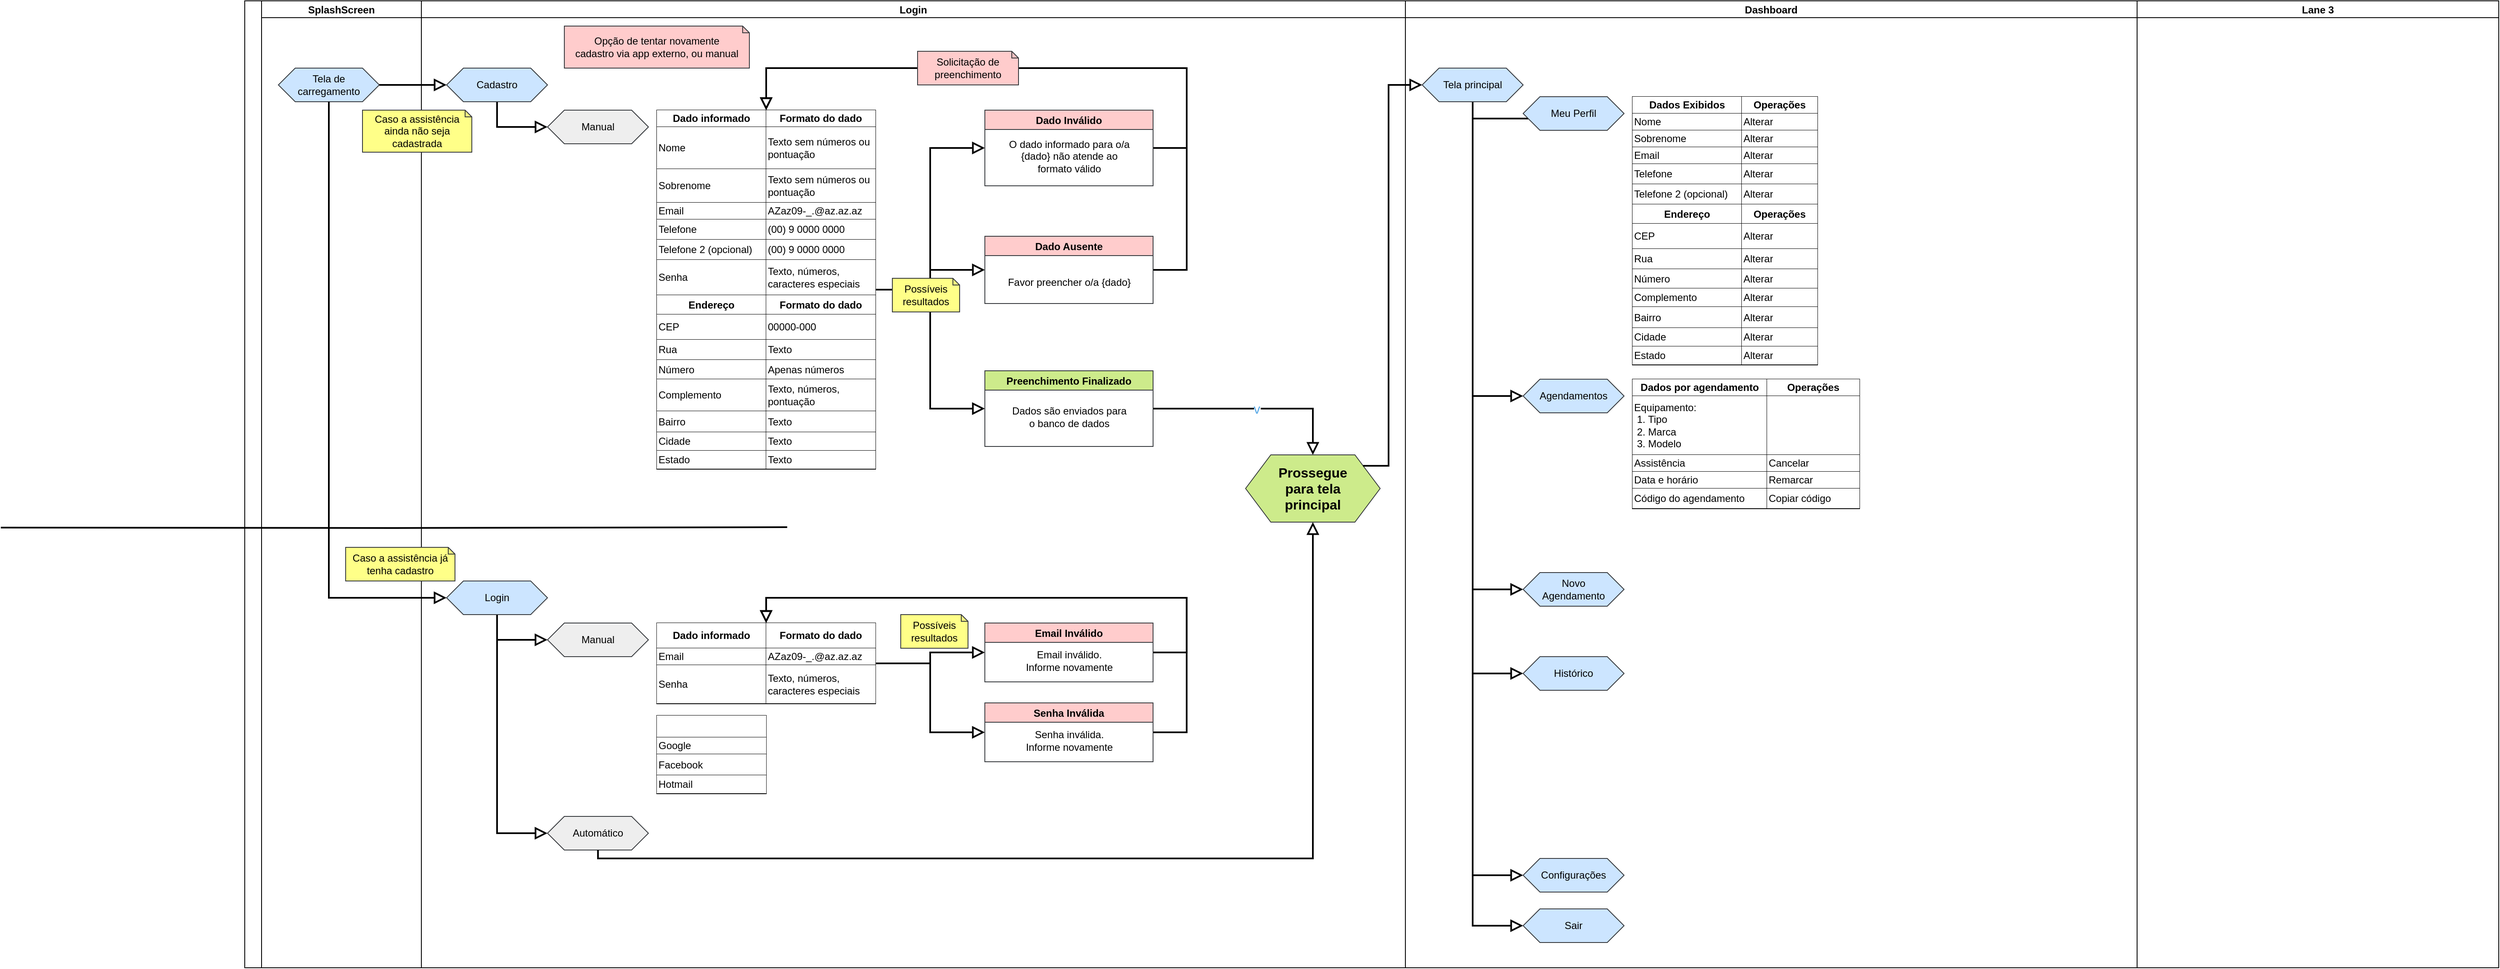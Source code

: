 <mxfile version="15.5.6" type="github">
  <diagram name="Cliente" id="0783ab3e-0a74-02c8-0abd-f7b4e66b4bec">
    <mxGraphModel dx="2565" dy="1583" grid="1" gridSize="10" guides="1" tooltips="1" connect="1" arrows="1" fold="1" page="1" pageScale="1" pageWidth="1169" pageHeight="827" math="0" shadow="0">
      <root>
        <mxCell id="0" />
        <mxCell id="1" parent="0" />
        <mxCell id="LE1P0ZQWoaHicoNtDAZf-1" value=" " style="swimlane;childLayout=stackLayout;resizeParent=1;resizeParentMax=0;startSize=20;horizontal=0;horizontalStack=1;rounded=0;sketch=0;swimlaneLine=0;strokeOpacity=100;separatorColor=none;" parent="1" vertex="1">
          <mxGeometry x="-1120" y="-20" width="2680" height="1150" as="geometry" />
        </mxCell>
        <mxCell id="LE1P0ZQWoaHicoNtDAZf-23" value="SplashScreen" style="swimlane;startSize=20;rounded=0;sketch=0;" parent="LE1P0ZQWoaHicoNtDAZf-1" vertex="1">
          <mxGeometry x="20" width="190" height="1150" as="geometry" />
        </mxCell>
        <mxCell id="xOhRouxDfGiZBzLTzBQK-120" value="&lt;div&gt;&lt;span style=&quot;&quot;&gt;Tela de &lt;br&gt;&lt;/span&gt;&lt;/div&gt;&lt;div&gt;&lt;span style=&quot;&quot;&gt;carregamento&lt;/span&gt;&lt;/div&gt;" style="shape=hexagon;perimeter=hexagonPerimeter2;whiteSpace=wrap;html=1;fixedSize=1;rounded=0;labelBackgroundColor=none;labelBorderColor=none;sketch=0;align=center;fillColor=#cce5ff;strokeColor=#36393d;" parent="LE1P0ZQWoaHicoNtDAZf-23" vertex="1">
          <mxGeometry x="20" y="80" width="120" height="40" as="geometry" />
        </mxCell>
        <mxCell id="LE1P0ZQWoaHicoNtDAZf-2" value="Login" style="swimlane;startSize=20;rounded=0;sketch=0;" parent="LE1P0ZQWoaHicoNtDAZf-1" vertex="1">
          <mxGeometry x="210" width="1170" height="1150" as="geometry" />
        </mxCell>
        <mxCell id="xOhRouxDfGiZBzLTzBQK-249" style="edgeStyle=orthogonalEdgeStyle;rounded=0;sketch=0;orthogonalLoop=1;jettySize=auto;html=1;entryX=0;entryY=0.5;entryDx=0;entryDy=0;fontColor=#5AA9E6;strokeColor=#000000;fillColor=#FFE45E;endArrow=block;endFill=0;endSize=10;startSize=10;strokeWidth=2;" parent="LE1P0ZQWoaHicoNtDAZf-2" source="LE1P0ZQWoaHicoNtDAZf-86" target="xOhRouxDfGiZBzLTzBQK-152" edge="1">
          <mxGeometry relative="1" as="geometry" />
        </mxCell>
        <mxCell id="xOhRouxDfGiZBzLTzBQK-251" style="edgeStyle=orthogonalEdgeStyle;rounded=0;sketch=0;orthogonalLoop=1;jettySize=auto;html=1;fontColor=#5AA9E6;endArrow=block;endFill=0;startSize=10;endSize=10;strokeColor=#000000;strokeWidth=2;fillColor=#FFE45E;" parent="LE1P0ZQWoaHicoNtDAZf-2" source="LE1P0ZQWoaHicoNtDAZf-86" target="xOhRouxDfGiZBzLTzBQK-245" edge="1">
          <mxGeometry relative="1" as="geometry" />
        </mxCell>
        <mxCell id="xOhRouxDfGiZBzLTzBQK-252" style="edgeStyle=orthogonalEdgeStyle;rounded=0;sketch=0;orthogonalLoop=1;jettySize=auto;html=1;fontColor=#5AA9E6;endArrow=block;endFill=0;startSize=10;endSize=10;strokeColor=#000000;strokeWidth=2;fillColor=#FFE45E;" parent="LE1P0ZQWoaHicoNtDAZf-2" source="LE1P0ZQWoaHicoNtDAZf-86" target="xOhRouxDfGiZBzLTzBQK-247" edge="1">
          <mxGeometry relative="1" as="geometry" />
        </mxCell>
        <mxCell id="LE1P0ZQWoaHicoNtDAZf-86" value="" style="shape=table;html=1;whiteSpace=wrap;startSize=0;container=1;collapsible=0;childLayout=tableLayout;columnLines=1;rowLines=1;rounded=0;sketch=0;align=left;labelBorderColor=#000000;fixedRows=0;autosize=1;resizeHeight=1;resizeWidth=1;" parent="LE1P0ZQWoaHicoNtDAZf-2" vertex="1">
          <mxGeometry x="280" y="130" width="260" height="427" as="geometry" />
        </mxCell>
        <mxCell id="LE1P0ZQWoaHicoNtDAZf-87" value="" style="shape=partialRectangle;html=1;whiteSpace=wrap;collapsible=0;dropTarget=0;pointerEvents=0;top=0;left=0;bottom=0;right=0;points=[[0,0.5],[1,0.5]];portConstraint=eastwest;rounded=0;sketch=0;align=left;" parent="LE1P0ZQWoaHicoNtDAZf-86" vertex="1">
          <mxGeometry width="260" height="20" as="geometry" />
        </mxCell>
        <mxCell id="LE1P0ZQWoaHicoNtDAZf-88" value="Dado informado" style="shape=partialRectangle;html=1;whiteSpace=wrap;connectable=0;top=0;left=0;bottom=1;right=1;overflow=hidden;pointerEvents=1;rounded=0;sketch=0;align=center;fontStyle=1" parent="LE1P0ZQWoaHicoNtDAZf-87" vertex="1">
          <mxGeometry width="130" height="20" as="geometry">
            <mxRectangle width="130" height="20" as="alternateBounds" />
          </mxGeometry>
        </mxCell>
        <mxCell id="LE1P0ZQWoaHicoNtDAZf-89" value="Formato do dado&lt;span style=&quot;white-space: pre&quot;&gt;&lt;/span&gt;" style="shape=partialRectangle;html=1;whiteSpace=wrap;connectable=0;top=0;left=0;bottom=1;right=0;overflow=hidden;pointerEvents=1;rounded=0;sketch=0;align=center;fontStyle=1" parent="LE1P0ZQWoaHicoNtDAZf-87" vertex="1">
          <mxGeometry x="130" width="130" height="20" as="geometry">
            <mxRectangle width="130" height="20" as="alternateBounds" />
          </mxGeometry>
        </mxCell>
        <mxCell id="LE1P0ZQWoaHicoNtDAZf-91" value="" style="shape=partialRectangle;html=1;whiteSpace=wrap;collapsible=0;dropTarget=0;pointerEvents=0;top=0;left=0;bottom=0;right=0;points=[[0,0.5],[1,0.5]];portConstraint=eastwest;rounded=0;sketch=0;align=left;" parent="LE1P0ZQWoaHicoNtDAZf-86" vertex="1">
          <mxGeometry y="20" width="260" height="50" as="geometry" />
        </mxCell>
        <mxCell id="LE1P0ZQWoaHicoNtDAZf-92" value="Nome" style="shape=partialRectangle;html=1;whiteSpace=wrap;connectable=0;top=0;left=0;bottom=1;right=1;overflow=hidden;pointerEvents=1;rounded=0;labelBackgroundColor=none;sketch=0;align=left;" parent="LE1P0ZQWoaHicoNtDAZf-91" vertex="1">
          <mxGeometry width="130" height="50" as="geometry">
            <mxRectangle width="130" height="50" as="alternateBounds" />
          </mxGeometry>
        </mxCell>
        <mxCell id="LE1P0ZQWoaHicoNtDAZf-93" value="Texto sem números ou pontuação" style="shape=partialRectangle;html=1;whiteSpace=wrap;connectable=0;top=0;left=0;bottom=1;right=0;overflow=hidden;pointerEvents=1;rounded=0;labelBackgroundColor=none;sketch=0;align=left;" parent="LE1P0ZQWoaHicoNtDAZf-91" vertex="1">
          <mxGeometry x="130" width="130" height="50" as="geometry">
            <mxRectangle width="130" height="50" as="alternateBounds" />
          </mxGeometry>
        </mxCell>
        <mxCell id="LE1P0ZQWoaHicoNtDAZf-95" value="" style="shape=partialRectangle;html=1;whiteSpace=wrap;collapsible=0;dropTarget=0;pointerEvents=0;top=0;left=0;bottom=0;right=0;points=[[0,0.5],[1,0.5]];portConstraint=eastwest;rounded=0;sketch=0;align=left;" parent="LE1P0ZQWoaHicoNtDAZf-86" vertex="1">
          <mxGeometry y="70" width="260" height="40" as="geometry" />
        </mxCell>
        <mxCell id="LE1P0ZQWoaHicoNtDAZf-96" value="Sobrenome" style="shape=partialRectangle;html=1;whiteSpace=wrap;connectable=0;top=0;left=0;bottom=1;right=1;overflow=hidden;pointerEvents=1;rounded=0;labelBackgroundColor=none;sketch=0;align=left;" parent="LE1P0ZQWoaHicoNtDAZf-95" vertex="1">
          <mxGeometry width="130" height="40" as="geometry">
            <mxRectangle width="130" height="40" as="alternateBounds" />
          </mxGeometry>
        </mxCell>
        <mxCell id="LE1P0ZQWoaHicoNtDAZf-97" value="Texto sem números ou pontuação" style="shape=partialRectangle;html=1;whiteSpace=wrap;connectable=0;top=0;left=0;bottom=1;right=0;overflow=visible;pointerEvents=1;rounded=0;labelBackgroundColor=none;sketch=0;align=left;resizeHeight=1;" parent="LE1P0ZQWoaHicoNtDAZf-95" vertex="1">
          <mxGeometry x="130" width="130" height="40" as="geometry">
            <mxRectangle width="130" height="40" as="alternateBounds" />
          </mxGeometry>
        </mxCell>
        <mxCell id="LE1P0ZQWoaHicoNtDAZf-105" style="shape=partialRectangle;html=1;whiteSpace=wrap;collapsible=0;dropTarget=0;pointerEvents=0;top=0;left=0;bottom=0;right=0;points=[[0,0.5],[1,0.5]];portConstraint=eastwest;rounded=0;sketch=0;align=left;" parent="LE1P0ZQWoaHicoNtDAZf-86" vertex="1">
          <mxGeometry y="110" width="260" height="20" as="geometry" />
        </mxCell>
        <mxCell id="LE1P0ZQWoaHicoNtDAZf-106" value="Email" style="shape=partialRectangle;html=1;whiteSpace=wrap;connectable=0;top=0;left=0;bottom=1;right=1;overflow=hidden;pointerEvents=1;rounded=0;labelBackgroundColor=none;sketch=0;align=left;" parent="LE1P0ZQWoaHicoNtDAZf-105" vertex="1">
          <mxGeometry width="130" height="20" as="geometry">
            <mxRectangle width="130" height="20" as="alternateBounds" />
          </mxGeometry>
        </mxCell>
        <mxCell id="LE1P0ZQWoaHicoNtDAZf-107" value="AZaz09-_.@az.az.az" style="shape=partialRectangle;html=1;whiteSpace=wrap;connectable=0;top=0;left=0;bottom=1;right=0;overflow=hidden;pointerEvents=1;rounded=0;labelBackgroundColor=none;sketch=0;align=left;" parent="LE1P0ZQWoaHicoNtDAZf-105" vertex="1">
          <mxGeometry x="130" width="130" height="20" as="geometry">
            <mxRectangle width="130" height="20" as="alternateBounds" />
          </mxGeometry>
        </mxCell>
        <mxCell id="LE1P0ZQWoaHicoNtDAZf-102" style="shape=partialRectangle;html=1;whiteSpace=wrap;collapsible=0;dropTarget=0;pointerEvents=0;top=0;left=0;bottom=0;right=0;points=[[0,0.5],[1,0.5]];portConstraint=eastwest;rounded=0;sketch=0;align=left;" parent="LE1P0ZQWoaHicoNtDAZf-86" vertex="1">
          <mxGeometry y="130" width="260" height="24" as="geometry" />
        </mxCell>
        <mxCell id="LE1P0ZQWoaHicoNtDAZf-103" value="Telefone" style="shape=partialRectangle;html=1;whiteSpace=wrap;connectable=0;top=0;left=0;bottom=1;right=1;overflow=hidden;pointerEvents=1;rounded=0;labelBackgroundColor=none;sketch=0;align=left;" parent="LE1P0ZQWoaHicoNtDAZf-102" vertex="1">
          <mxGeometry width="130" height="24" as="geometry">
            <mxRectangle width="130" height="24" as="alternateBounds" />
          </mxGeometry>
        </mxCell>
        <mxCell id="LE1P0ZQWoaHicoNtDAZf-104" value="(00) 9 0000 0000" style="shape=partialRectangle;html=1;whiteSpace=wrap;connectable=0;top=0;left=0;bottom=1;right=0;overflow=hidden;pointerEvents=1;rounded=0;labelBackgroundColor=none;sketch=0;align=left;" parent="LE1P0ZQWoaHicoNtDAZf-102" vertex="1">
          <mxGeometry x="130" width="130" height="24" as="geometry">
            <mxRectangle width="130" height="24" as="alternateBounds" />
          </mxGeometry>
        </mxCell>
        <mxCell id="xOhRouxDfGiZBzLTzBQK-4" style="shape=partialRectangle;html=1;whiteSpace=wrap;collapsible=0;dropTarget=0;pointerEvents=0;top=0;left=0;bottom=0;right=0;points=[[0,0.5],[1,0.5]];portConstraint=eastwest;rounded=0;sketch=0;align=left;" parent="LE1P0ZQWoaHicoNtDAZf-86" vertex="1">
          <mxGeometry y="154" width="260" height="24" as="geometry" />
        </mxCell>
        <mxCell id="xOhRouxDfGiZBzLTzBQK-5" value="Telefone 2 (opcional)" style="shape=partialRectangle;html=1;whiteSpace=wrap;connectable=0;top=0;left=0;bottom=1;right=1;overflow=hidden;pointerEvents=1;rounded=0;labelBackgroundColor=none;sketch=0;align=left;" parent="xOhRouxDfGiZBzLTzBQK-4" vertex="1">
          <mxGeometry width="130" height="24" as="geometry">
            <mxRectangle width="130" height="24" as="alternateBounds" />
          </mxGeometry>
        </mxCell>
        <mxCell id="xOhRouxDfGiZBzLTzBQK-6" value="(00) 9 0000 0000" style="shape=partialRectangle;html=1;whiteSpace=wrap;connectable=0;top=0;left=0;bottom=1;right=0;overflow=hidden;pointerEvents=1;rounded=0;labelBackgroundColor=none;sketch=0;align=left;" parent="xOhRouxDfGiZBzLTzBQK-4" vertex="1">
          <mxGeometry x="130" width="130" height="24" as="geometry">
            <mxRectangle width="130" height="24" as="alternateBounds" />
          </mxGeometry>
        </mxCell>
        <mxCell id="xOhRouxDfGiZBzLTzBQK-107" style="shape=partialRectangle;html=1;whiteSpace=wrap;collapsible=0;dropTarget=0;pointerEvents=0;top=0;left=0;bottom=0;right=0;points=[[0,0.5],[1,0.5]];portConstraint=eastwest;rounded=0;sketch=0;align=left;" parent="LE1P0ZQWoaHicoNtDAZf-86" vertex="1">
          <mxGeometry y="178" width="260" height="42" as="geometry" />
        </mxCell>
        <mxCell id="xOhRouxDfGiZBzLTzBQK-108" value="Senha" style="shape=partialRectangle;html=1;whiteSpace=wrap;connectable=0;top=0;left=0;bottom=1;right=1;overflow=hidden;pointerEvents=1;rounded=0;labelBackgroundColor=none;sketch=0;align=left;" parent="xOhRouxDfGiZBzLTzBQK-107" vertex="1">
          <mxGeometry width="130" height="42" as="geometry">
            <mxRectangle width="130" height="42" as="alternateBounds" />
          </mxGeometry>
        </mxCell>
        <mxCell id="xOhRouxDfGiZBzLTzBQK-109" value="Texto, números, caracteres especiais" style="shape=partialRectangle;html=1;whiteSpace=wrap;connectable=0;top=0;left=0;bottom=1;right=0;overflow=hidden;pointerEvents=1;rounded=0;labelBackgroundColor=none;sketch=0;align=left;" parent="xOhRouxDfGiZBzLTzBQK-107" vertex="1">
          <mxGeometry x="130" width="130" height="42" as="geometry">
            <mxRectangle width="130" height="42" as="alternateBounds" />
          </mxGeometry>
        </mxCell>
        <mxCell id="LE1P0ZQWoaHicoNtDAZf-99" style="shape=partialRectangle;html=1;whiteSpace=wrap;collapsible=0;dropTarget=0;pointerEvents=0;top=0;left=0;bottom=0;right=0;points=[[0,0.5],[1,0.5]];portConstraint=eastwest;rounded=0;sketch=0;align=left;" parent="LE1P0ZQWoaHicoNtDAZf-86" vertex="1">
          <mxGeometry y="220" width="260" height="23" as="geometry" />
        </mxCell>
        <mxCell id="LE1P0ZQWoaHicoNtDAZf-100" value="Endereço" style="shape=partialRectangle;html=1;whiteSpace=wrap;connectable=0;top=0;left=0;bottom=1;right=1;overflow=hidden;pointerEvents=1;rounded=0;labelBackgroundColor=none;sketch=0;align=center;labelBorderColor=none;fontStyle=1;" parent="LE1P0ZQWoaHicoNtDAZf-99" vertex="1">
          <mxGeometry width="130" height="23" as="geometry">
            <mxRectangle width="130" height="23" as="alternateBounds" />
          </mxGeometry>
        </mxCell>
        <mxCell id="LE1P0ZQWoaHicoNtDAZf-101" value="&lt;div align=&quot;center&quot;&gt;&lt;b&gt;Formato do dado&lt;/b&gt;&lt;br&gt;&lt;/div&gt;" style="shape=partialRectangle;html=1;whiteSpace=wrap;connectable=0;top=0;left=0;bottom=1;right=0;overflow=hidden;pointerEvents=1;rounded=0;labelBackgroundColor=none;sketch=0;align=center;" parent="LE1P0ZQWoaHicoNtDAZf-99" vertex="1">
          <mxGeometry x="130" width="130" height="23" as="geometry">
            <mxRectangle width="130" height="23" as="alternateBounds" />
          </mxGeometry>
        </mxCell>
        <mxCell id="LE1P0ZQWoaHicoNtDAZf-145" style="shape=partialRectangle;html=1;whiteSpace=wrap;collapsible=0;dropTarget=0;pointerEvents=0;top=0;left=0;bottom=0;right=0;points=[[0,0.5],[1,0.5]];portConstraint=eastwest;rounded=0;sketch=0;align=left;" parent="LE1P0ZQWoaHicoNtDAZf-86" vertex="1">
          <mxGeometry y="243" width="260" height="30" as="geometry" />
        </mxCell>
        <mxCell id="LE1P0ZQWoaHicoNtDAZf-146" value="CEP" style="shape=partialRectangle;html=1;whiteSpace=wrap;connectable=0;top=0;left=0;bottom=1;right=1;overflow=hidden;pointerEvents=1;rounded=0;labelBackgroundColor=none;sketch=0;align=left;labelBorderColor=none;fontStyle=0;" parent="LE1P0ZQWoaHicoNtDAZf-145" vertex="1">
          <mxGeometry width="130" height="30" as="geometry">
            <mxRectangle width="130" height="30" as="alternateBounds" />
          </mxGeometry>
        </mxCell>
        <mxCell id="LE1P0ZQWoaHicoNtDAZf-147" value="00000-000" style="shape=partialRectangle;html=1;whiteSpace=wrap;connectable=0;top=0;left=0;bottom=1;right=0;overflow=hidden;pointerEvents=1;rounded=0;labelBackgroundColor=none;sketch=0;align=left;" parent="LE1P0ZQWoaHicoNtDAZf-145" vertex="1">
          <mxGeometry x="130" width="130" height="30" as="geometry">
            <mxRectangle width="130" height="30" as="alternateBounds" />
          </mxGeometry>
        </mxCell>
        <mxCell id="LE1P0ZQWoaHicoNtDAZf-142" style="shape=partialRectangle;html=1;whiteSpace=wrap;collapsible=0;dropTarget=0;pointerEvents=0;top=0;left=0;bottom=0;right=0;points=[[0,0.5],[1,0.5]];portConstraint=eastwest;rounded=0;sketch=0;align=left;" parent="LE1P0ZQWoaHicoNtDAZf-86" vertex="1">
          <mxGeometry y="273" width="260" height="24" as="geometry" />
        </mxCell>
        <mxCell id="LE1P0ZQWoaHicoNtDAZf-143" value="Rua" style="shape=partialRectangle;html=1;whiteSpace=wrap;connectable=0;top=0;left=0;bottom=1;right=1;overflow=hidden;pointerEvents=1;rounded=0;labelBackgroundColor=none;sketch=0;align=left;labelBorderColor=none;fontStyle=0;" parent="LE1P0ZQWoaHicoNtDAZf-142" vertex="1">
          <mxGeometry width="130" height="24" as="geometry">
            <mxRectangle width="130" height="24" as="alternateBounds" />
          </mxGeometry>
        </mxCell>
        <mxCell id="LE1P0ZQWoaHicoNtDAZf-144" value="Texto" style="shape=partialRectangle;html=1;whiteSpace=wrap;connectable=0;top=0;left=0;bottom=1;right=0;overflow=hidden;pointerEvents=1;rounded=0;labelBackgroundColor=none;sketch=0;align=left;" parent="LE1P0ZQWoaHicoNtDAZf-142" vertex="1">
          <mxGeometry x="130" width="130" height="24" as="geometry">
            <mxRectangle width="130" height="24" as="alternateBounds" />
          </mxGeometry>
        </mxCell>
        <mxCell id="LE1P0ZQWoaHicoNtDAZf-139" style="shape=partialRectangle;html=1;whiteSpace=wrap;collapsible=0;dropTarget=0;pointerEvents=0;top=0;left=0;bottom=0;right=0;points=[[0,0.5],[1,0.5]];portConstraint=eastwest;rounded=0;sketch=0;align=left;" parent="LE1P0ZQWoaHicoNtDAZf-86" vertex="1">
          <mxGeometry y="297" width="260" height="23" as="geometry" />
        </mxCell>
        <mxCell id="LE1P0ZQWoaHicoNtDAZf-140" value="Número&lt;span style=&quot;white-space: pre&quot;&gt;&lt;/span&gt;&lt;span style=&quot;white-space: pre&quot;&gt;&lt;/span&gt;&lt;span style=&quot;white-space: pre&quot;&gt;&lt;/span&gt;" style="shape=partialRectangle;html=1;whiteSpace=wrap;connectable=0;top=0;left=0;bottom=1;right=1;overflow=hidden;pointerEvents=1;rounded=0;labelBackgroundColor=none;sketch=0;align=left;labelBorderColor=none;fontStyle=0;" parent="LE1P0ZQWoaHicoNtDAZf-139" vertex="1">
          <mxGeometry width="130" height="23" as="geometry">
            <mxRectangle width="130" height="23" as="alternateBounds" />
          </mxGeometry>
        </mxCell>
        <mxCell id="LE1P0ZQWoaHicoNtDAZf-141" value="Apenas números" style="shape=partialRectangle;html=1;whiteSpace=wrap;connectable=0;top=0;left=0;bottom=1;right=0;overflow=hidden;pointerEvents=1;rounded=0;labelBackgroundColor=none;sketch=0;align=left;" parent="LE1P0ZQWoaHicoNtDAZf-139" vertex="1">
          <mxGeometry x="130" width="130" height="23" as="geometry">
            <mxRectangle width="130" height="23" as="alternateBounds" />
          </mxGeometry>
        </mxCell>
        <mxCell id="LE1P0ZQWoaHicoNtDAZf-136" style="shape=partialRectangle;html=1;whiteSpace=wrap;collapsible=0;dropTarget=0;pointerEvents=0;top=0;left=0;bottom=0;right=0;points=[[0,0.5],[1,0.5]];portConstraint=eastwest;rounded=0;sketch=0;align=left;" parent="LE1P0ZQWoaHicoNtDAZf-86" vertex="1">
          <mxGeometry y="320" width="260" height="38" as="geometry" />
        </mxCell>
        <mxCell id="LE1P0ZQWoaHicoNtDAZf-137" value="Complemento" style="shape=partialRectangle;html=1;whiteSpace=wrap;connectable=0;top=0;left=0;bottom=1;right=1;overflow=hidden;pointerEvents=1;rounded=0;labelBackgroundColor=none;sketch=0;align=left;labelBorderColor=none;fontStyle=0;" parent="LE1P0ZQWoaHicoNtDAZf-136" vertex="1">
          <mxGeometry width="130" height="38" as="geometry">
            <mxRectangle width="130" height="38" as="alternateBounds" />
          </mxGeometry>
        </mxCell>
        <mxCell id="LE1P0ZQWoaHicoNtDAZf-138" value="Texto, números, pontuação" style="shape=partialRectangle;html=1;whiteSpace=wrap;connectable=0;top=0;left=0;bottom=1;right=0;overflow=hidden;pointerEvents=1;rounded=0;labelBackgroundColor=none;sketch=0;align=left;" parent="LE1P0ZQWoaHicoNtDAZf-136" vertex="1">
          <mxGeometry x="130" width="130" height="38" as="geometry">
            <mxRectangle width="130" height="38" as="alternateBounds" />
          </mxGeometry>
        </mxCell>
        <mxCell id="LE1P0ZQWoaHicoNtDAZf-148" style="shape=partialRectangle;html=1;whiteSpace=wrap;collapsible=0;dropTarget=0;pointerEvents=0;top=0;left=0;bottom=0;right=0;points=[[0,0.5],[1,0.5]];portConstraint=eastwest;rounded=0;sketch=0;align=left;" parent="LE1P0ZQWoaHicoNtDAZf-86" vertex="1">
          <mxGeometry y="358" width="260" height="25" as="geometry" />
        </mxCell>
        <mxCell id="LE1P0ZQWoaHicoNtDAZf-149" value="Bairro&lt;span style=&quot;white-space: pre&quot;&gt;&lt;/span&gt;&lt;span style=&quot;white-space: pre&quot;&gt;&lt;/span&gt;" style="shape=partialRectangle;html=1;whiteSpace=wrap;connectable=0;top=0;left=0;bottom=1;right=1;overflow=hidden;pointerEvents=1;rounded=0;labelBackgroundColor=none;sketch=0;align=left;labelBorderColor=none;fontStyle=0;" parent="LE1P0ZQWoaHicoNtDAZf-148" vertex="1">
          <mxGeometry width="130" height="25" as="geometry">
            <mxRectangle width="130" height="25" as="alternateBounds" />
          </mxGeometry>
        </mxCell>
        <mxCell id="LE1P0ZQWoaHicoNtDAZf-150" value="Texto" style="shape=partialRectangle;html=1;whiteSpace=wrap;connectable=0;top=0;left=0;bottom=1;right=0;overflow=hidden;pointerEvents=1;rounded=0;labelBackgroundColor=none;sketch=0;align=left;" parent="LE1P0ZQWoaHicoNtDAZf-148" vertex="1">
          <mxGeometry x="130" width="130" height="25" as="geometry">
            <mxRectangle width="130" height="25" as="alternateBounds" />
          </mxGeometry>
        </mxCell>
        <mxCell id="xOhRouxDfGiZBzLTzBQK-1" style="shape=partialRectangle;html=1;whiteSpace=wrap;collapsible=0;dropTarget=0;pointerEvents=0;top=0;left=0;bottom=0;right=0;points=[[0,0.5],[1,0.5]];portConstraint=eastwest;rounded=0;sketch=0;align=left;" parent="LE1P0ZQWoaHicoNtDAZf-86" vertex="1">
          <mxGeometry y="383" width="260" height="22" as="geometry" />
        </mxCell>
        <mxCell id="xOhRouxDfGiZBzLTzBQK-2" value="Cidade" style="shape=partialRectangle;html=1;whiteSpace=wrap;connectable=0;top=0;left=0;bottom=1;right=1;overflow=hidden;pointerEvents=1;rounded=0;labelBackgroundColor=none;sketch=0;align=left;labelBorderColor=none;fontStyle=0;" parent="xOhRouxDfGiZBzLTzBQK-1" vertex="1">
          <mxGeometry width="130" height="22" as="geometry">
            <mxRectangle width="130" height="22" as="alternateBounds" />
          </mxGeometry>
        </mxCell>
        <mxCell id="xOhRouxDfGiZBzLTzBQK-3" value="Texto" style="shape=partialRectangle;html=1;whiteSpace=wrap;connectable=0;top=0;left=0;bottom=1;right=0;overflow=hidden;pointerEvents=1;rounded=0;labelBackgroundColor=none;sketch=0;align=left;" parent="xOhRouxDfGiZBzLTzBQK-1" vertex="1">
          <mxGeometry x="130" width="130" height="22" as="geometry">
            <mxRectangle width="130" height="22" as="alternateBounds" />
          </mxGeometry>
        </mxCell>
        <mxCell id="xOhRouxDfGiZBzLTzBQK-8" style="shape=partialRectangle;html=1;whiteSpace=wrap;collapsible=0;dropTarget=0;pointerEvents=0;top=0;left=0;bottom=0;right=0;points=[[0,0.5],[1,0.5]];portConstraint=eastwest;rounded=0;sketch=0;align=left;" parent="LE1P0ZQWoaHicoNtDAZf-86" vertex="1">
          <mxGeometry y="405" width="260" height="22" as="geometry" />
        </mxCell>
        <mxCell id="xOhRouxDfGiZBzLTzBQK-9" value="Estado" style="shape=partialRectangle;html=1;whiteSpace=wrap;connectable=0;top=0;left=0;bottom=1;right=1;overflow=hidden;pointerEvents=1;rounded=0;labelBackgroundColor=none;sketch=0;align=left;labelBorderColor=none;fontStyle=0;" parent="xOhRouxDfGiZBzLTzBQK-8" vertex="1">
          <mxGeometry width="130" height="22" as="geometry">
            <mxRectangle width="130" height="22" as="alternateBounds" />
          </mxGeometry>
        </mxCell>
        <mxCell id="xOhRouxDfGiZBzLTzBQK-10" value="Texto" style="shape=partialRectangle;html=1;whiteSpace=wrap;connectable=0;top=0;left=0;bottom=1;right=0;overflow=hidden;pointerEvents=1;rounded=0;labelBackgroundColor=none;sketch=0;align=left;" parent="xOhRouxDfGiZBzLTzBQK-8" vertex="1">
          <mxGeometry x="130" width="130" height="22" as="geometry">
            <mxRectangle width="130" height="22" as="alternateBounds" />
          </mxGeometry>
        </mxCell>
        <mxCell id="xOhRouxDfGiZBzLTzBQK-139" style="edgeStyle=orthogonalEdgeStyle;rounded=0;sketch=0;orthogonalLoop=1;jettySize=auto;html=1;entryX=0;entryY=0.5;entryDx=0;entryDy=0;fontColor=#5AA9E6;endArrow=block;endFill=0;startSize=10;strokeWidth=2;endSize=10;" parent="LE1P0ZQWoaHicoNtDAZf-2" source="xOhRouxDfGiZBzLTzBQK-59" target="xOhRouxDfGiZBzLTzBQK-137" edge="1">
          <mxGeometry relative="1" as="geometry" />
        </mxCell>
        <mxCell id="xOhRouxDfGiZBzLTzBQK-59" value="&lt;span style=&quot;background-color: transparent&quot;&gt;Cadastro&lt;/span&gt;" style="shape=hexagon;perimeter=hexagonPerimeter2;whiteSpace=wrap;html=1;fixedSize=1;rounded=0;labelBackgroundColor=none;labelBorderColor=none;sketch=0;align=center;fillColor=#cce5ff;strokeColor=#36393d;" parent="LE1P0ZQWoaHicoNtDAZf-2" vertex="1">
          <mxGeometry x="30" y="80" width="120" height="40" as="geometry" />
        </mxCell>
        <mxCell id="xOhRouxDfGiZBzLTzBQK-147" style="edgeStyle=orthogonalEdgeStyle;rounded=0;sketch=0;orthogonalLoop=1;jettySize=auto;html=1;entryX=0;entryY=0.5;entryDx=0;entryDy=0;fontColor=#5AA9E6;endArrow=block;endFill=0;startSize=10;strokeWidth=2;endSize=10;" parent="LE1P0ZQWoaHicoNtDAZf-2" source="xOhRouxDfGiZBzLTzBQK-62" target="xOhRouxDfGiZBzLTzBQK-145" edge="1">
          <mxGeometry relative="1" as="geometry" />
        </mxCell>
        <mxCell id="xOhRouxDfGiZBzLTzBQK-150" style="edgeStyle=orthogonalEdgeStyle;rounded=0;sketch=0;orthogonalLoop=1;jettySize=auto;html=1;entryX=0;entryY=0.5;entryDx=0;entryDy=0;fontColor=#5AA9E6;endArrow=block;endFill=0;startSize=10;endSize=10;strokeWidth=2;" parent="LE1P0ZQWoaHicoNtDAZf-2" source="xOhRouxDfGiZBzLTzBQK-62" target="xOhRouxDfGiZBzLTzBQK-149" edge="1">
          <mxGeometry relative="1" as="geometry" />
        </mxCell>
        <mxCell id="xOhRouxDfGiZBzLTzBQK-62" value="Login" style="shape=hexagon;perimeter=hexagonPerimeter2;whiteSpace=wrap;html=1;fixedSize=1;rounded=0;labelBackgroundColor=none;labelBorderColor=none;sketch=0;align=center;fillColor=#cce5ff;strokeColor=#36393d;" parent="LE1P0ZQWoaHicoNtDAZf-2" vertex="1">
          <mxGeometry x="29.97" y="690" width="120" height="40" as="geometry" />
        </mxCell>
        <mxCell id="xOhRouxDfGiZBzLTzBQK-272" style="edgeStyle=orthogonalEdgeStyle;rounded=0;sketch=0;orthogonalLoop=1;jettySize=auto;html=1;fontColor=#5AA9E6;endArrow=block;endFill=0;startSize=10;endSize=10;strokeColor=#000000;strokeWidth=2;fillColor=#FFE45E;" parent="LE1P0ZQWoaHicoNtDAZf-2" source="xOhRouxDfGiZBzLTzBQK-64" target="xOhRouxDfGiZBzLTzBQK-268" edge="1">
          <mxGeometry relative="1" as="geometry" />
        </mxCell>
        <mxCell id="xOhRouxDfGiZBzLTzBQK-273" style="edgeStyle=orthogonalEdgeStyle;rounded=0;sketch=0;orthogonalLoop=1;jettySize=auto;html=1;fontColor=#5AA9E6;endArrow=block;endFill=0;startSize=10;endSize=10;strokeColor=#000000;strokeWidth=2;fillColor=#FFE45E;" parent="LE1P0ZQWoaHicoNtDAZf-2" source="xOhRouxDfGiZBzLTzBQK-64" target="xOhRouxDfGiZBzLTzBQK-270" edge="1">
          <mxGeometry relative="1" as="geometry" />
        </mxCell>
        <mxCell id="xOhRouxDfGiZBzLTzBQK-64" value="" style="shape=table;html=1;whiteSpace=wrap;startSize=0;container=1;collapsible=0;childLayout=tableLayout;columnLines=1;rowLines=1;rounded=0;sketch=0;align=left;labelBorderColor=#000000;fixedRows=0;autosize=1;resizeHeight=1;resizeWidth=1;" parent="LE1P0ZQWoaHicoNtDAZf-2" vertex="1">
          <mxGeometry x="279.97" y="740" width="260" height="96.0" as="geometry" />
        </mxCell>
        <mxCell id="xOhRouxDfGiZBzLTzBQK-65" value="" style="shape=partialRectangle;html=1;whiteSpace=wrap;collapsible=0;dropTarget=0;pointerEvents=0;top=0;left=0;bottom=0;right=0;points=[[0,0.5],[1,0.5]];portConstraint=eastwest;rounded=0;sketch=0;align=left;" parent="xOhRouxDfGiZBzLTzBQK-64" vertex="1">
          <mxGeometry width="260" height="30" as="geometry" />
        </mxCell>
        <mxCell id="xOhRouxDfGiZBzLTzBQK-66" value="Dado informado" style="shape=partialRectangle;html=1;whiteSpace=wrap;connectable=0;top=0;left=0;bottom=1;right=1;overflow=hidden;pointerEvents=1;rounded=0;sketch=0;align=center;fontStyle=1" parent="xOhRouxDfGiZBzLTzBQK-65" vertex="1">
          <mxGeometry width="130" height="30" as="geometry">
            <mxRectangle width="130" height="30" as="alternateBounds" />
          </mxGeometry>
        </mxCell>
        <mxCell id="xOhRouxDfGiZBzLTzBQK-67" value="Formato do dado&lt;span style=&quot;white-space: pre&quot;&gt;&lt;/span&gt;" style="shape=partialRectangle;html=1;whiteSpace=wrap;connectable=0;top=0;left=0;bottom=1;right=0;overflow=hidden;pointerEvents=1;rounded=0;sketch=0;align=center;fontStyle=1" parent="xOhRouxDfGiZBzLTzBQK-65" vertex="1">
          <mxGeometry x="130" width="130" height="30" as="geometry">
            <mxRectangle width="130" height="30" as="alternateBounds" />
          </mxGeometry>
        </mxCell>
        <mxCell id="xOhRouxDfGiZBzLTzBQK-74" style="shape=partialRectangle;html=1;whiteSpace=wrap;collapsible=0;dropTarget=0;pointerEvents=0;top=0;left=0;bottom=0;right=0;points=[[0,0.5],[1,0.5]];portConstraint=eastwest;rounded=0;sketch=0;align=left;" parent="xOhRouxDfGiZBzLTzBQK-64" vertex="1">
          <mxGeometry y="30" width="260" height="20" as="geometry" />
        </mxCell>
        <mxCell id="xOhRouxDfGiZBzLTzBQK-75" value="Email" style="shape=partialRectangle;html=1;whiteSpace=wrap;connectable=0;top=0;left=0;bottom=1;right=1;overflow=hidden;pointerEvents=1;rounded=0;labelBackgroundColor=none;sketch=0;align=left;" parent="xOhRouxDfGiZBzLTzBQK-74" vertex="1">
          <mxGeometry width="130" height="20" as="geometry">
            <mxRectangle width="130" height="20" as="alternateBounds" />
          </mxGeometry>
        </mxCell>
        <mxCell id="xOhRouxDfGiZBzLTzBQK-76" value="AZaz09-_.@az.az.az" style="shape=partialRectangle;html=1;whiteSpace=wrap;connectable=0;top=0;left=0;bottom=1;right=0;overflow=hidden;pointerEvents=1;rounded=0;labelBackgroundColor=none;sketch=0;align=left;" parent="xOhRouxDfGiZBzLTzBQK-74" vertex="1">
          <mxGeometry x="130" width="130" height="20" as="geometry">
            <mxRectangle width="130" height="20" as="alternateBounds" />
          </mxGeometry>
        </mxCell>
        <mxCell id="xOhRouxDfGiZBzLTzBQK-77" style="shape=partialRectangle;html=1;whiteSpace=wrap;collapsible=0;dropTarget=0;pointerEvents=0;top=0;left=0;bottom=0;right=0;points=[[0,0.5],[1,0.5]];portConstraint=eastwest;rounded=0;sketch=0;align=left;" parent="xOhRouxDfGiZBzLTzBQK-64" vertex="1">
          <mxGeometry y="50" width="260" height="46" as="geometry" />
        </mxCell>
        <mxCell id="xOhRouxDfGiZBzLTzBQK-78" value="Senha" style="shape=partialRectangle;html=1;whiteSpace=wrap;connectable=0;top=0;left=0;bottom=1;right=1;overflow=hidden;pointerEvents=1;rounded=0;labelBackgroundColor=none;sketch=0;align=left;" parent="xOhRouxDfGiZBzLTzBQK-77" vertex="1">
          <mxGeometry width="130" height="46" as="geometry">
            <mxRectangle width="130" height="46" as="alternateBounds" />
          </mxGeometry>
        </mxCell>
        <mxCell id="xOhRouxDfGiZBzLTzBQK-79" value="Texto, números, caracteres especiais" style="shape=partialRectangle;html=1;whiteSpace=wrap;connectable=0;top=0;left=0;bottom=1;right=0;overflow=hidden;pointerEvents=1;rounded=0;labelBackgroundColor=none;sketch=0;align=left;" parent="xOhRouxDfGiZBzLTzBQK-77" vertex="1">
          <mxGeometry x="130" width="130" height="46" as="geometry">
            <mxRectangle width="130" height="46" as="alternateBounds" />
          </mxGeometry>
        </mxCell>
        <mxCell id="xOhRouxDfGiZBzLTzBQK-111" value="" style="shape=table;html=1;whiteSpace=wrap;startSize=0;container=1;collapsible=0;childLayout=tableLayout;columnLines=1;rowLines=1;rounded=0;sketch=0;align=left;labelBorderColor=#000000;fixedRows=0;autosize=1;resizeHeight=1;resizeWidth=1;" parent="LE1P0ZQWoaHicoNtDAZf-2" vertex="1">
          <mxGeometry x="279.97" y="850" width="130" height="93" as="geometry" />
        </mxCell>
        <mxCell id="xOhRouxDfGiZBzLTzBQK-112" value="" style="shape=partialRectangle;html=1;whiteSpace=wrap;collapsible=0;dropTarget=0;pointerEvents=0;top=0;left=0;bottom=0;right=0;points=[[0,0.5],[1,0.5]];portConstraint=eastwest;rounded=0;sketch=0;align=left;" parent="xOhRouxDfGiZBzLTzBQK-111" vertex="1">
          <mxGeometry width="130" height="26" as="geometry" />
        </mxCell>
        <mxCell id="xOhRouxDfGiZBzLTzBQK-113" value="" style="shape=partialRectangle;html=1;whiteSpace=wrap;connectable=0;top=0;left=0;bottom=1;right=0;overflow=hidden;pointerEvents=1;rounded=0;sketch=0;align=center;fontStyle=1" parent="xOhRouxDfGiZBzLTzBQK-112" vertex="1">
          <mxGeometry width="130" height="26" as="geometry">
            <mxRectangle width="130" height="26" as="alternateBounds" />
          </mxGeometry>
        </mxCell>
        <mxCell id="xOhRouxDfGiZBzLTzBQK-114" value="" style="shape=partialRectangle;html=1;whiteSpace=wrap;collapsible=0;dropTarget=0;pointerEvents=0;top=0;left=0;bottom=0;right=0;points=[[0,0.5],[1,0.5]];portConstraint=eastwest;rounded=0;sketch=0;align=left;" parent="xOhRouxDfGiZBzLTzBQK-111" vertex="1">
          <mxGeometry y="26" width="130" height="20" as="geometry" />
        </mxCell>
        <mxCell id="xOhRouxDfGiZBzLTzBQK-115" value="Google" style="shape=partialRectangle;html=1;whiteSpace=wrap;connectable=0;top=0;left=0;bottom=1;right=0;overflow=hidden;pointerEvents=1;rounded=0;labelBackgroundColor=none;sketch=0;align=left;" parent="xOhRouxDfGiZBzLTzBQK-114" vertex="1">
          <mxGeometry width="130" height="20" as="geometry">
            <mxRectangle width="130" height="20" as="alternateBounds" />
          </mxGeometry>
        </mxCell>
        <mxCell id="xOhRouxDfGiZBzLTzBQK-116" value="" style="shape=partialRectangle;html=1;whiteSpace=wrap;collapsible=0;dropTarget=0;pointerEvents=0;top=0;left=0;bottom=0;right=0;points=[[0,0.5],[1,0.5]];portConstraint=eastwest;rounded=0;sketch=0;align=left;" parent="xOhRouxDfGiZBzLTzBQK-111" vertex="1">
          <mxGeometry y="46" width="130" height="25" as="geometry" />
        </mxCell>
        <mxCell id="xOhRouxDfGiZBzLTzBQK-117" value="Facebook" style="shape=partialRectangle;html=1;whiteSpace=wrap;connectable=0;top=0;left=0;bottom=1;right=0;overflow=hidden;pointerEvents=1;rounded=0;labelBackgroundColor=none;sketch=0;align=left;" parent="xOhRouxDfGiZBzLTzBQK-116" vertex="1">
          <mxGeometry width="130" height="25" as="geometry">
            <mxRectangle width="130" height="25" as="alternateBounds" />
          </mxGeometry>
        </mxCell>
        <mxCell id="xOhRouxDfGiZBzLTzBQK-118" style="shape=partialRectangle;html=1;whiteSpace=wrap;collapsible=0;dropTarget=0;pointerEvents=0;top=0;left=0;bottom=0;right=0;points=[[0,0.5],[1,0.5]];portConstraint=eastwest;rounded=0;sketch=0;align=left;" parent="xOhRouxDfGiZBzLTzBQK-111" vertex="1">
          <mxGeometry y="71" width="130" height="22" as="geometry" />
        </mxCell>
        <mxCell id="xOhRouxDfGiZBzLTzBQK-119" value="Hotmail" style="shape=partialRectangle;html=1;whiteSpace=wrap;connectable=0;top=0;left=0;bottom=1;right=0;overflow=hidden;pointerEvents=1;rounded=0;labelBackgroundColor=none;sketch=0;align=left;" parent="xOhRouxDfGiZBzLTzBQK-118" vertex="1">
          <mxGeometry width="130" height="22" as="geometry">
            <mxRectangle width="130" height="22" as="alternateBounds" />
          </mxGeometry>
        </mxCell>
        <mxCell id="xOhRouxDfGiZBzLTzBQK-122" value="Caso a assistência ainda não seja cadastrada" style="shape=note;whiteSpace=wrap;html=1;backgroundOutline=1;darkOpacity=0.05;rounded=1;labelBorderColor=none;sketch=0;align=center;size=8;fillColor=#ffff88;strokeColor=#36393d;" parent="LE1P0ZQWoaHicoNtDAZf-2" vertex="1">
          <mxGeometry x="-70" y="130" width="130" height="50" as="geometry" />
        </mxCell>
        <mxCell id="xOhRouxDfGiZBzLTzBQK-137" value="Manual" style="shape=hexagon;perimeter=hexagonPerimeter2;whiteSpace=wrap;html=1;fixedSize=1;rounded=0;sketch=0;size=20;fillColor=#eeeeee;strokeColor=#36393d;" parent="LE1P0ZQWoaHicoNtDAZf-2" vertex="1">
          <mxGeometry x="150" y="130" width="120" height="40" as="geometry" />
        </mxCell>
        <mxCell id="xOhRouxDfGiZBzLTzBQK-144" value="&lt;div&gt;Caso a assistência já&lt;/div&gt;&lt;div&gt;tenha cadastro&lt;/div&gt;" style="shape=note;whiteSpace=wrap;html=1;backgroundOutline=1;darkOpacity=0.05;rounded=1;labelBorderColor=none;sketch=0;align=center;size=8;fillColor=#ffff88;strokeColor=#36393d;" parent="LE1P0ZQWoaHicoNtDAZf-2" vertex="1">
          <mxGeometry x="-90.03" y="650" width="130" height="40" as="geometry" />
        </mxCell>
        <mxCell id="xOhRouxDfGiZBzLTzBQK-145" value="Manual" style="shape=hexagon;perimeter=hexagonPerimeter2;whiteSpace=wrap;html=1;fixedSize=1;rounded=0;sketch=0;size=20;fillColor=#eeeeee;strokeColor=#36393d;" parent="LE1P0ZQWoaHicoNtDAZf-2" vertex="1">
          <mxGeometry x="149.97" y="740" width="120" height="40" as="geometry" />
        </mxCell>
        <mxCell id="xOhRouxDfGiZBzLTzBQK-149" value="Automático" style="shape=hexagon;perimeter=hexagonPerimeter2;whiteSpace=wrap;html=1;fixedSize=1;rounded=0;sketch=0;size=20;fillColor=#eeeeee;strokeColor=#36393d;" parent="LE1P0ZQWoaHicoNtDAZf-2" vertex="1">
          <mxGeometry x="149.97" y="970" width="120" height="40" as="geometry" />
        </mxCell>
        <mxCell id="xOhRouxDfGiZBzLTzBQK-255" style="edgeStyle=orthogonalEdgeStyle;rounded=0;sketch=0;orthogonalLoop=1;jettySize=auto;html=1;fontColor=#5AA9E6;endArrow=block;endFill=0;startSize=10;endSize=10;strokeColor=#000000;strokeWidth=2;fillColor=#FFE45E;" parent="LE1P0ZQWoaHicoNtDAZf-2" source="xOhRouxDfGiZBzLTzBQK-152" target="LE1P0ZQWoaHicoNtDAZf-87" edge="1">
          <mxGeometry relative="1" as="geometry">
            <Array as="points">
              <mxPoint x="910" y="175" />
              <mxPoint x="910" y="80" />
              <mxPoint x="410" y="80" />
            </Array>
          </mxGeometry>
        </mxCell>
        <mxCell id="xOhRouxDfGiZBzLTzBQK-152" value="Dado Inválido" style="swimlane;rounded=0;labelBorderColor=none;sketch=0;align=center;fillColor=#ffcccc;strokeColor=#36393d;" parent="LE1P0ZQWoaHicoNtDAZf-2" vertex="1">
          <mxGeometry x="670" y="130" width="200" height="90" as="geometry" />
        </mxCell>
        <mxCell id="xOhRouxDfGiZBzLTzBQK-153" value="&lt;div&gt;O dado informado para o/a&lt;/div&gt;&lt;div&gt;{dado} não atende ao&lt;/div&gt;&lt;div&gt;formato válido&lt;/div&gt;" style="text;html=1;align=center;verticalAlign=middle;resizable=0;points=[];autosize=1;" parent="xOhRouxDfGiZBzLTzBQK-152" vertex="1">
          <mxGeometry x="20" y="30" width="160" height="50" as="geometry" />
        </mxCell>
        <mxCell id="xOhRouxDfGiZBzLTzBQK-253" style="edgeStyle=orthogonalEdgeStyle;rounded=0;sketch=0;orthogonalLoop=1;jettySize=auto;html=1;fontColor=#5AA9E6;endArrow=block;endFill=0;startSize=10;endSize=10;strokeColor=#000000;strokeWidth=2;fillColor=#FFE45E;" parent="LE1P0ZQWoaHicoNtDAZf-2" source="xOhRouxDfGiZBzLTzBQK-245" target="LE1P0ZQWoaHicoNtDAZf-87" edge="1">
          <mxGeometry relative="1" as="geometry">
            <Array as="points">
              <mxPoint x="910" y="320" />
              <mxPoint x="910" y="80" />
              <mxPoint x="410" y="80" />
            </Array>
          </mxGeometry>
        </mxCell>
        <mxCell id="xOhRouxDfGiZBzLTzBQK-245" value="Dado Ausente" style="swimlane;rounded=0;labelBorderColor=none;sketch=0;align=center;fillColor=#ffcccc;strokeColor=#36393d;" parent="LE1P0ZQWoaHicoNtDAZf-2" vertex="1">
          <mxGeometry x="670" y="280" width="200" height="80" as="geometry" />
        </mxCell>
        <mxCell id="xOhRouxDfGiZBzLTzBQK-246" value="Favor preencher o/a {dado}" style="text;html=1;align=center;verticalAlign=middle;resizable=0;points=[];autosize=1;" parent="xOhRouxDfGiZBzLTzBQK-245" vertex="1">
          <mxGeometry x="20" y="45" width="160" height="20" as="geometry" />
        </mxCell>
        <mxCell id="xOhRouxDfGiZBzLTzBQK-286" value="v" style="edgeStyle=orthogonalEdgeStyle;rounded=0;sketch=0;orthogonalLoop=1;jettySize=auto;html=1;entryX=0.5;entryY=0;entryDx=0;entryDy=0;fontSize=16;fontColor=#5AA9E6;endArrow=block;endFill=0;startSize=10;endSize=10;strokeColor=#000000;strokeWidth=2;fillColor=#FFE45E;" parent="LE1P0ZQWoaHicoNtDAZf-2" source="xOhRouxDfGiZBzLTzBQK-247" target="xOhRouxDfGiZBzLTzBQK-281" edge="1">
          <mxGeometry relative="1" as="geometry">
            <Array as="points">
              <mxPoint x="1060" y="485" />
            </Array>
          </mxGeometry>
        </mxCell>
        <mxCell id="xOhRouxDfGiZBzLTzBQK-247" value="Preenchimento Finalizado" style="swimlane;rounded=0;labelBorderColor=none;sketch=0;align=center;fillColor=#cdeb8b;strokeColor=#36393d;" parent="LE1P0ZQWoaHicoNtDAZf-2" vertex="1">
          <mxGeometry x="670" y="440" width="200" height="90" as="geometry" />
        </mxCell>
        <mxCell id="xOhRouxDfGiZBzLTzBQK-248" value="&lt;div&gt;Dados são enviados para&lt;/div&gt;&lt;div&gt;o banco de dados&lt;/div&gt;" style="text;html=1;align=center;verticalAlign=middle;resizable=0;points=[];autosize=1;" parent="xOhRouxDfGiZBzLTzBQK-247" vertex="1">
          <mxGeometry x="25" y="40" width="150" height="30" as="geometry" />
        </mxCell>
        <mxCell id="xOhRouxDfGiZBzLTzBQK-250" value="&lt;div&gt;Possíveis &lt;br&gt;&lt;/div&gt;&lt;div&gt;resultados&lt;/div&gt;" style="shape=note;whiteSpace=wrap;html=1;backgroundOutline=1;darkOpacity=0.05;rounded=1;labelBorderColor=none;sketch=0;align=center;size=8;fillColor=#ffff88;strokeColor=#36393d;" parent="LE1P0ZQWoaHicoNtDAZf-2" vertex="1">
          <mxGeometry x="560" y="330" width="80" height="40" as="geometry" />
        </mxCell>
        <mxCell id="xOhRouxDfGiZBzLTzBQK-254" value="Solicitação de preenchimento" style="shape=note;whiteSpace=wrap;html=1;backgroundOutline=1;darkOpacity=0.05;rounded=1;labelBorderColor=none;sketch=0;align=center;size=8;fillColor=#ffcccc;strokeColor=#36393d;" parent="LE1P0ZQWoaHicoNtDAZf-2" vertex="1">
          <mxGeometry x="590" y="60" width="120" height="40" as="geometry" />
        </mxCell>
        <mxCell id="xOhRouxDfGiZBzLTzBQK-265" value="" style="edgeStyle=orthogonalEdgeStyle;rounded=0;sketch=0;orthogonalLoop=1;jettySize=auto;html=1;fontColor=#5AA9E6;endArrow=none;endFill=0;startSize=10;endSize=10;strokeColor=#000000;strokeWidth=2;fillColor=#FFE45E;" parent="LE1P0ZQWoaHicoNtDAZf-2" source="xOhRouxDfGiZBzLTzBQK-13" edge="1">
          <mxGeometry relative="1" as="geometry">
            <mxPoint x="-500" y="626.483" as="sourcePoint" />
            <mxPoint x="435" y="626" as="targetPoint" />
            <Array as="points" />
          </mxGeometry>
        </mxCell>
        <mxCell id="xOhRouxDfGiZBzLTzBQK-267" value="&lt;div&gt;Opção de tentar novamente &lt;br&gt;&lt;/div&gt;&lt;div&gt;cadastro via app externo, ou manual&lt;/div&gt;" style="shape=note;whiteSpace=wrap;html=1;backgroundOutline=1;darkOpacity=0.05;rounded=1;labelBorderColor=none;sketch=0;align=center;size=8;fillColor=#ffcccc;strokeColor=#36393d;" parent="LE1P0ZQWoaHicoNtDAZf-2" vertex="1">
          <mxGeometry x="170" y="30" width="220" height="50" as="geometry" />
        </mxCell>
        <mxCell id="xOhRouxDfGiZBzLTzBQK-284" style="edgeStyle=orthogonalEdgeStyle;rounded=0;sketch=0;orthogonalLoop=1;jettySize=auto;html=1;fontSize=16;fontColor=#5AA9E6;endArrow=block;endFill=0;startSize=10;endSize=10;strokeColor=#000000;strokeWidth=2;fillColor=#FFE45E;" parent="LE1P0ZQWoaHicoNtDAZf-2" source="xOhRouxDfGiZBzLTzBQK-268" target="xOhRouxDfGiZBzLTzBQK-65" edge="1">
          <mxGeometry relative="1" as="geometry">
            <Array as="points">
              <mxPoint x="909.97" y="775" />
              <mxPoint x="909.97" y="710" />
              <mxPoint x="409.97" y="710" />
            </Array>
          </mxGeometry>
        </mxCell>
        <mxCell id="xOhRouxDfGiZBzLTzBQK-268" value="Email Inválido" style="swimlane;rounded=0;labelBorderColor=none;sketch=0;align=center;fillColor=#ffcccc;strokeColor=#36393d;" parent="LE1P0ZQWoaHicoNtDAZf-2" vertex="1">
          <mxGeometry x="669.97" y="740" width="200" height="70" as="geometry" />
        </mxCell>
        <mxCell id="xOhRouxDfGiZBzLTzBQK-269" value="&lt;div&gt;Email inválido.&lt;/div&gt;&lt;div&gt;Informe novamente&lt;/div&gt;" style="text;html=1;align=center;verticalAlign=middle;resizable=0;points=[];autosize=1;" parent="xOhRouxDfGiZBzLTzBQK-268" vertex="1">
          <mxGeometry x="40" y="30" width="120" height="30" as="geometry" />
        </mxCell>
        <mxCell id="xOhRouxDfGiZBzLTzBQK-285" style="edgeStyle=orthogonalEdgeStyle;rounded=0;sketch=0;orthogonalLoop=1;jettySize=auto;html=1;fontSize=16;fontColor=#5AA9E6;endArrow=block;endFill=0;startSize=10;endSize=10;strokeColor=#000000;strokeWidth=2;fillColor=#FFE45E;" parent="LE1P0ZQWoaHicoNtDAZf-2" source="xOhRouxDfGiZBzLTzBQK-270" target="xOhRouxDfGiZBzLTzBQK-65" edge="1">
          <mxGeometry relative="1" as="geometry">
            <Array as="points">
              <mxPoint x="909.97" y="870" />
              <mxPoint x="909.97" y="710" />
              <mxPoint x="409.97" y="710" />
            </Array>
          </mxGeometry>
        </mxCell>
        <mxCell id="xOhRouxDfGiZBzLTzBQK-270" value="Senha Inválida" style="swimlane;rounded=0;labelBorderColor=none;sketch=0;align=center;fillColor=#ffcccc;strokeColor=#36393d;" parent="LE1P0ZQWoaHicoNtDAZf-2" vertex="1">
          <mxGeometry x="669.97" y="835" width="200" height="70" as="geometry" />
        </mxCell>
        <mxCell id="xOhRouxDfGiZBzLTzBQK-271" value="&lt;div&gt;Senha inválida.&lt;/div&gt;&lt;div&gt;Informe novamente&lt;/div&gt;" style="text;html=1;align=center;verticalAlign=middle;resizable=0;points=[];autosize=1;" parent="xOhRouxDfGiZBzLTzBQK-270" vertex="1">
          <mxGeometry x="40" y="30" width="120" height="30" as="geometry" />
        </mxCell>
        <mxCell id="xOhRouxDfGiZBzLTzBQK-274" value="&lt;div&gt;Possíveis &lt;br&gt;&lt;/div&gt;&lt;div&gt;resultados&lt;/div&gt;" style="shape=note;whiteSpace=wrap;html=1;backgroundOutline=1;darkOpacity=0.05;rounded=1;labelBorderColor=none;sketch=0;align=center;size=8;fillColor=#ffff88;strokeColor=#36393d;" parent="LE1P0ZQWoaHicoNtDAZf-2" vertex="1">
          <mxGeometry x="569.97" y="730" width="80" height="40" as="geometry" />
        </mxCell>
        <mxCell id="xOhRouxDfGiZBzLTzBQK-281" value="&lt;div&gt;&lt;font style=&quot;font-size: 16px&quot;&gt;Prossegue&lt;/font&gt;&lt;/div&gt;&lt;div&gt;&lt;font style=&quot;font-size: 16px&quot;&gt;para tela&lt;/font&gt;&lt;/div&gt;&lt;div&gt;&lt;font style=&quot;font-size: 16px&quot;&gt;principal&lt;/font&gt;&lt;/div&gt;" style="shape=hexagon;perimeter=hexagonPerimeter2;whiteSpace=wrap;html=1;fixedSize=1;rounded=0;sketch=0;size=30;fontStyle=1;fillColor=#cdeb8b;strokeColor=#36393d;" parent="LE1P0ZQWoaHicoNtDAZf-2" vertex="1">
          <mxGeometry x="980" y="540" width="160" height="80" as="geometry" />
        </mxCell>
        <mxCell id="xOhRouxDfGiZBzLTzBQK-283" style="edgeStyle=orthogonalEdgeStyle;rounded=0;sketch=0;orthogonalLoop=1;jettySize=auto;html=1;fontSize=16;fontColor=#5AA9E6;endArrow=block;endFill=0;startSize=10;endSize=10;strokeColor=#000000;strokeWidth=2;fillColor=#FFE45E;entryX=0.5;entryY=1;entryDx=0;entryDy=0;" parent="LE1P0ZQWoaHicoNtDAZf-2" source="xOhRouxDfGiZBzLTzBQK-149" target="xOhRouxDfGiZBzLTzBQK-281" edge="1">
          <mxGeometry relative="1" as="geometry">
            <mxPoint x="850" y="1040" as="targetPoint" />
            <Array as="points">
              <mxPoint x="1060" y="1020" />
            </Array>
          </mxGeometry>
        </mxCell>
        <mxCell id="LE1P0ZQWoaHicoNtDAZf-3" value="Dashboard" style="swimlane;startSize=20;rounded=0;sketch=0;" parent="LE1P0ZQWoaHicoNtDAZf-1" vertex="1">
          <mxGeometry x="1380" width="870" height="1150" as="geometry" />
        </mxCell>
        <mxCell id="OxGUQbnt3fiG56Fqti0W-104" style="edgeStyle=orthogonalEdgeStyle;rounded=0;sketch=0;orthogonalLoop=1;jettySize=auto;html=1;entryX=0;entryY=0.5;entryDx=0;entryDy=0;fontSize=16;fontColor=#5AA9E6;endArrow=block;endFill=0;startSize=10;endSize=10;strokeColor=#000000;strokeWidth=2;fillColor=#FFE45E;" parent="LE1P0ZQWoaHicoNtDAZf-3" source="Lux9b_ITZ5xcmjfqSg10-1" target="OxGUQbnt3fiG56Fqti0W-1" edge="1">
          <mxGeometry relative="1" as="geometry" />
        </mxCell>
        <mxCell id="OxGUQbnt3fiG56Fqti0W-105" style="edgeStyle=orthogonalEdgeStyle;rounded=0;sketch=0;orthogonalLoop=1;jettySize=auto;html=1;entryX=0;entryY=0.5;entryDx=0;entryDy=0;fontSize=16;fontColor=#5AA9E6;endArrow=block;endFill=0;startSize=10;endSize=10;strokeColor=#000000;strokeWidth=2;fillColor=#FFE45E;" parent="LE1P0ZQWoaHicoNtDAZf-3" source="Lux9b_ITZ5xcmjfqSg10-1" target="OxGUQbnt3fiG56Fqti0W-2" edge="1">
          <mxGeometry relative="1" as="geometry" />
        </mxCell>
        <mxCell id="OxGUQbnt3fiG56Fqti0W-106" style="edgeStyle=orthogonalEdgeStyle;rounded=0;sketch=0;orthogonalLoop=1;jettySize=auto;html=1;entryX=0;entryY=0.5;entryDx=0;entryDy=0;fontSize=16;fontColor=#5AA9E6;endArrow=block;endFill=0;startSize=10;endSize=10;strokeColor=#000000;strokeWidth=2;fillColor=#FFE45E;" parent="LE1P0ZQWoaHicoNtDAZf-3" source="Lux9b_ITZ5xcmjfqSg10-1" target="OxGUQbnt3fiG56Fqti0W-3" edge="1">
          <mxGeometry relative="1" as="geometry" />
        </mxCell>
        <mxCell id="OxGUQbnt3fiG56Fqti0W-107" style="edgeStyle=orthogonalEdgeStyle;rounded=0;sketch=0;orthogonalLoop=1;jettySize=auto;html=1;entryX=0;entryY=0.5;entryDx=0;entryDy=0;fontSize=16;fontColor=#5AA9E6;endArrow=block;endFill=0;startSize=10;endSize=10;strokeColor=#000000;strokeWidth=2;fillColor=#FFE45E;" parent="LE1P0ZQWoaHicoNtDAZf-3" source="Lux9b_ITZ5xcmjfqSg10-1" target="OxGUQbnt3fiG56Fqti0W-4" edge="1">
          <mxGeometry relative="1" as="geometry" />
        </mxCell>
        <mxCell id="OxGUQbnt3fiG56Fqti0W-108" style="edgeStyle=orthogonalEdgeStyle;rounded=0;sketch=0;orthogonalLoop=1;jettySize=auto;html=1;entryX=0;entryY=0.5;entryDx=0;entryDy=0;fontSize=16;fontColor=#5AA9E6;endArrow=block;endFill=0;startSize=10;endSize=10;strokeColor=#000000;strokeWidth=2;fillColor=#FFE45E;" parent="LE1P0ZQWoaHicoNtDAZf-3" source="Lux9b_ITZ5xcmjfqSg10-1" target="OxGUQbnt3fiG56Fqti0W-5" edge="1">
          <mxGeometry relative="1" as="geometry" />
        </mxCell>
        <mxCell id="OxGUQbnt3fiG56Fqti0W-109" style="edgeStyle=orthogonalEdgeStyle;rounded=0;sketch=0;orthogonalLoop=1;jettySize=auto;html=1;entryX=0;entryY=0.5;entryDx=0;entryDy=0;fontSize=16;fontColor=#5AA9E6;endArrow=block;endFill=0;startSize=10;endSize=10;strokeColor=#000000;strokeWidth=2;fillColor=#FFE45E;" parent="LE1P0ZQWoaHicoNtDAZf-3" source="Lux9b_ITZ5xcmjfqSg10-1" target="OxGUQbnt3fiG56Fqti0W-7" edge="1">
          <mxGeometry relative="1" as="geometry" />
        </mxCell>
        <mxCell id="Lux9b_ITZ5xcmjfqSg10-1" value="Tela principal" style="shape=hexagon;perimeter=hexagonPerimeter2;whiteSpace=wrap;html=1;fixedSize=1;rounded=0;labelBackgroundColor=none;labelBorderColor=none;sketch=0;align=center;fillColor=#cce5ff;strokeColor=#36393d;" parent="LE1P0ZQWoaHicoNtDAZf-3" vertex="1">
          <mxGeometry x="20" y="80" width="120" height="40" as="geometry" />
        </mxCell>
        <mxCell id="OxGUQbnt3fiG56Fqti0W-1" value="Meu Perfil" style="shape=hexagon;perimeter=hexagonPerimeter2;whiteSpace=wrap;html=1;fixedSize=1;rounded=0;labelBackgroundColor=none;labelBorderColor=none;sketch=0;align=center;fillColor=#cce5ff;strokeColor=#36393d;" parent="LE1P0ZQWoaHicoNtDAZf-3" vertex="1">
          <mxGeometry x="140" y="114" width="120" height="40" as="geometry" />
        </mxCell>
        <mxCell id="OxGUQbnt3fiG56Fqti0W-2" value="Agendamentos" style="shape=hexagon;perimeter=hexagonPerimeter2;whiteSpace=wrap;html=1;fixedSize=1;rounded=0;labelBackgroundColor=none;labelBorderColor=none;sketch=0;align=center;fillColor=#cce5ff;strokeColor=#36393d;" parent="LE1P0ZQWoaHicoNtDAZf-3" vertex="1">
          <mxGeometry x="140" y="450" width="120" height="40" as="geometry" />
        </mxCell>
        <mxCell id="OxGUQbnt3fiG56Fqti0W-3" value="&lt;div&gt;Novo &lt;br&gt;&lt;/div&gt;&lt;div&gt;Agendamento&lt;/div&gt;" style="shape=hexagon;perimeter=hexagonPerimeter2;whiteSpace=wrap;html=1;fixedSize=1;rounded=0;labelBackgroundColor=none;labelBorderColor=none;sketch=0;align=center;fillColor=#cce5ff;strokeColor=#36393d;" parent="LE1P0ZQWoaHicoNtDAZf-3" vertex="1">
          <mxGeometry x="140" y="680" width="120" height="40" as="geometry" />
        </mxCell>
        <mxCell id="OxGUQbnt3fiG56Fqti0W-4" value="Histórico" style="shape=hexagon;perimeter=hexagonPerimeter2;whiteSpace=wrap;html=1;fixedSize=1;rounded=0;labelBackgroundColor=none;labelBorderColor=none;sketch=0;align=center;fillColor=#cce5ff;strokeColor=#36393d;" parent="LE1P0ZQWoaHicoNtDAZf-3" vertex="1">
          <mxGeometry x="140" y="780" width="120" height="40" as="geometry" />
        </mxCell>
        <mxCell id="OxGUQbnt3fiG56Fqti0W-5" value="Configurações" style="shape=hexagon;perimeter=hexagonPerimeter2;whiteSpace=wrap;html=1;fixedSize=1;rounded=0;labelBackgroundColor=none;labelBorderColor=none;sketch=0;align=center;fillColor=#cce5ff;strokeColor=#36393d;" parent="LE1P0ZQWoaHicoNtDAZf-3" vertex="1">
          <mxGeometry x="140" y="1020" width="120" height="40" as="geometry" />
        </mxCell>
        <mxCell id="OxGUQbnt3fiG56Fqti0W-7" value="Sair" style="shape=hexagon;perimeter=hexagonPerimeter2;whiteSpace=wrap;html=1;fixedSize=1;rounded=0;labelBackgroundColor=none;labelBorderColor=none;sketch=0;align=center;fillColor=#cce5ff;strokeColor=#36393d;" parent="LE1P0ZQWoaHicoNtDAZf-3" vertex="1">
          <mxGeometry x="140" y="1080" width="120" height="40" as="geometry" />
        </mxCell>
        <mxCell id="OxGUQbnt3fiG56Fqti0W-54" value="" style="shape=table;html=1;whiteSpace=wrap;startSize=0;container=1;collapsible=0;childLayout=tableLayout;columnLines=1;rowLines=1;rounded=0;sketch=0;align=left;labelBorderColor=#000000;fixedRows=0;autosize=1;resizeHeight=1;resizeWidth=1;" parent="LE1P0ZQWoaHicoNtDAZf-3" vertex="1">
          <mxGeometry x="270" y="114" width="220" height="319" as="geometry" />
        </mxCell>
        <mxCell id="OxGUQbnt3fiG56Fqti0W-55" value="" style="shape=partialRectangle;html=1;whiteSpace=wrap;collapsible=0;dropTarget=0;pointerEvents=0;top=0;left=0;bottom=0;right=0;points=[[0,0.5],[1,0.5]];portConstraint=eastwest;rounded=0;sketch=0;align=left;" parent="OxGUQbnt3fiG56Fqti0W-54" vertex="1">
          <mxGeometry width="220" height="20" as="geometry" />
        </mxCell>
        <mxCell id="OxGUQbnt3fiG56Fqti0W-56" value="Dados Exibidos" style="shape=partialRectangle;html=1;whiteSpace=wrap;connectable=0;top=0;left=0;bottom=1;right=1;overflow=hidden;pointerEvents=1;rounded=0;sketch=0;align=center;fontStyle=1" parent="OxGUQbnt3fiG56Fqti0W-55" vertex="1">
          <mxGeometry width="130" height="20" as="geometry">
            <mxRectangle width="130" height="20" as="alternateBounds" />
          </mxGeometry>
        </mxCell>
        <mxCell id="OxGUQbnt3fiG56Fqti0W-57" value="Operações" style="shape=partialRectangle;html=1;whiteSpace=wrap;connectable=0;top=0;left=0;bottom=1;right=0;overflow=hidden;pointerEvents=1;rounded=0;sketch=0;align=center;fontStyle=1" parent="OxGUQbnt3fiG56Fqti0W-55" vertex="1">
          <mxGeometry x="130" width="90" height="20" as="geometry">
            <mxRectangle width="90" height="20" as="alternateBounds" />
          </mxGeometry>
        </mxCell>
        <mxCell id="OxGUQbnt3fiG56Fqti0W-58" value="" style="shape=partialRectangle;html=1;whiteSpace=wrap;collapsible=0;dropTarget=0;pointerEvents=0;top=0;left=0;bottom=0;right=0;points=[[0,0.5],[1,0.5]];portConstraint=eastwest;rounded=0;sketch=0;align=left;" parent="OxGUQbnt3fiG56Fqti0W-54" vertex="1">
          <mxGeometry y="20" width="220" height="20" as="geometry" />
        </mxCell>
        <mxCell id="OxGUQbnt3fiG56Fqti0W-59" value="Nome" style="shape=partialRectangle;html=1;whiteSpace=wrap;connectable=0;top=0;left=0;bottom=1;right=1;overflow=hidden;pointerEvents=1;rounded=0;labelBackgroundColor=none;sketch=0;align=left;" parent="OxGUQbnt3fiG56Fqti0W-58" vertex="1">
          <mxGeometry width="130" height="20" as="geometry">
            <mxRectangle width="130" height="20" as="alternateBounds" />
          </mxGeometry>
        </mxCell>
        <mxCell id="OxGUQbnt3fiG56Fqti0W-60" value="Alterar" style="shape=partialRectangle;html=1;whiteSpace=wrap;connectable=0;top=0;left=0;bottom=1;right=0;overflow=hidden;pointerEvents=1;rounded=0;labelBackgroundColor=none;sketch=0;align=left;" parent="OxGUQbnt3fiG56Fqti0W-58" vertex="1">
          <mxGeometry x="130" width="90" height="20" as="geometry">
            <mxRectangle width="90" height="20" as="alternateBounds" />
          </mxGeometry>
        </mxCell>
        <mxCell id="OxGUQbnt3fiG56Fqti0W-61" value="" style="shape=partialRectangle;html=1;whiteSpace=wrap;collapsible=0;dropTarget=0;pointerEvents=0;top=0;left=0;bottom=0;right=0;points=[[0,0.5],[1,0.5]];portConstraint=eastwest;rounded=0;sketch=0;align=left;" parent="OxGUQbnt3fiG56Fqti0W-54" vertex="1">
          <mxGeometry y="40" width="220" height="20" as="geometry" />
        </mxCell>
        <mxCell id="OxGUQbnt3fiG56Fqti0W-62" value="Sobrenome" style="shape=partialRectangle;html=1;whiteSpace=wrap;connectable=0;top=0;left=0;bottom=1;right=1;overflow=hidden;pointerEvents=1;rounded=0;labelBackgroundColor=none;sketch=0;align=left;" parent="OxGUQbnt3fiG56Fqti0W-61" vertex="1">
          <mxGeometry width="130" height="20" as="geometry">
            <mxRectangle width="130" height="20" as="alternateBounds" />
          </mxGeometry>
        </mxCell>
        <mxCell id="OxGUQbnt3fiG56Fqti0W-63" value="Alterar" style="shape=partialRectangle;html=1;whiteSpace=wrap;connectable=0;top=0;left=0;bottom=1;right=0;overflow=visible;pointerEvents=1;rounded=0;labelBackgroundColor=none;sketch=0;align=left;resizeHeight=1;" parent="OxGUQbnt3fiG56Fqti0W-61" vertex="1">
          <mxGeometry x="130" width="90" height="20" as="geometry">
            <mxRectangle width="90" height="20" as="alternateBounds" />
          </mxGeometry>
        </mxCell>
        <mxCell id="OxGUQbnt3fiG56Fqti0W-64" style="shape=partialRectangle;html=1;whiteSpace=wrap;collapsible=0;dropTarget=0;pointerEvents=0;top=0;left=0;bottom=0;right=0;points=[[0,0.5],[1,0.5]];portConstraint=eastwest;rounded=0;sketch=0;align=left;" parent="OxGUQbnt3fiG56Fqti0W-54" vertex="1">
          <mxGeometry y="60" width="220" height="20" as="geometry" />
        </mxCell>
        <mxCell id="OxGUQbnt3fiG56Fqti0W-65" value="Email" style="shape=partialRectangle;html=1;whiteSpace=wrap;connectable=0;top=0;left=0;bottom=1;right=1;overflow=hidden;pointerEvents=1;rounded=0;labelBackgroundColor=none;sketch=0;align=left;" parent="OxGUQbnt3fiG56Fqti0W-64" vertex="1">
          <mxGeometry width="130" height="20" as="geometry">
            <mxRectangle width="130" height="20" as="alternateBounds" />
          </mxGeometry>
        </mxCell>
        <mxCell id="OxGUQbnt3fiG56Fqti0W-66" value="Alterar" style="shape=partialRectangle;html=1;whiteSpace=wrap;connectable=0;top=0;left=0;bottom=1;right=0;overflow=hidden;pointerEvents=1;rounded=0;labelBackgroundColor=none;sketch=0;align=left;" parent="OxGUQbnt3fiG56Fqti0W-64" vertex="1">
          <mxGeometry x="130" width="90" height="20" as="geometry">
            <mxRectangle width="90" height="20" as="alternateBounds" />
          </mxGeometry>
        </mxCell>
        <mxCell id="OxGUQbnt3fiG56Fqti0W-67" style="shape=partialRectangle;html=1;whiteSpace=wrap;collapsible=0;dropTarget=0;pointerEvents=0;top=0;left=0;bottom=0;right=0;points=[[0,0.5],[1,0.5]];portConstraint=eastwest;rounded=0;sketch=0;align=left;" parent="OxGUQbnt3fiG56Fqti0W-54" vertex="1">
          <mxGeometry y="80" width="220" height="24" as="geometry" />
        </mxCell>
        <mxCell id="OxGUQbnt3fiG56Fqti0W-68" value="Telefone" style="shape=partialRectangle;html=1;whiteSpace=wrap;connectable=0;top=0;left=0;bottom=1;right=1;overflow=hidden;pointerEvents=1;rounded=0;labelBackgroundColor=none;sketch=0;align=left;" parent="OxGUQbnt3fiG56Fqti0W-67" vertex="1">
          <mxGeometry width="130" height="24" as="geometry">
            <mxRectangle width="130" height="24" as="alternateBounds" />
          </mxGeometry>
        </mxCell>
        <mxCell id="OxGUQbnt3fiG56Fqti0W-69" value="Alterar" style="shape=partialRectangle;html=1;whiteSpace=wrap;connectable=0;top=0;left=0;bottom=1;right=0;overflow=hidden;pointerEvents=1;rounded=0;labelBackgroundColor=none;sketch=0;align=left;" parent="OxGUQbnt3fiG56Fqti0W-67" vertex="1">
          <mxGeometry x="130" width="90" height="24" as="geometry">
            <mxRectangle width="90" height="24" as="alternateBounds" />
          </mxGeometry>
        </mxCell>
        <mxCell id="OxGUQbnt3fiG56Fqti0W-70" style="shape=partialRectangle;html=1;whiteSpace=wrap;collapsible=0;dropTarget=0;pointerEvents=0;top=0;left=0;bottom=0;right=0;points=[[0,0.5],[1,0.5]];portConstraint=eastwest;rounded=0;sketch=0;align=left;" parent="OxGUQbnt3fiG56Fqti0W-54" vertex="1">
          <mxGeometry y="104" width="220" height="24" as="geometry" />
        </mxCell>
        <mxCell id="OxGUQbnt3fiG56Fqti0W-71" value="Telefone 2 (opcional)" style="shape=partialRectangle;html=1;whiteSpace=wrap;connectable=0;top=0;left=0;bottom=1;right=1;overflow=hidden;pointerEvents=1;rounded=0;labelBackgroundColor=none;sketch=0;align=left;" parent="OxGUQbnt3fiG56Fqti0W-70" vertex="1">
          <mxGeometry width="130" height="24" as="geometry">
            <mxRectangle width="130" height="24" as="alternateBounds" />
          </mxGeometry>
        </mxCell>
        <mxCell id="OxGUQbnt3fiG56Fqti0W-72" value="Alterar" style="shape=partialRectangle;html=1;whiteSpace=wrap;connectable=0;top=0;left=0;bottom=1;right=0;overflow=hidden;pointerEvents=1;rounded=0;labelBackgroundColor=none;sketch=0;align=left;" parent="OxGUQbnt3fiG56Fqti0W-70" vertex="1">
          <mxGeometry x="130" width="90" height="24" as="geometry">
            <mxRectangle width="90" height="24" as="alternateBounds" />
          </mxGeometry>
        </mxCell>
        <mxCell id="OxGUQbnt3fiG56Fqti0W-76" style="shape=partialRectangle;html=1;whiteSpace=wrap;collapsible=0;dropTarget=0;pointerEvents=0;top=0;left=0;bottom=0;right=0;points=[[0,0.5],[1,0.5]];portConstraint=eastwest;rounded=0;sketch=0;align=left;" parent="OxGUQbnt3fiG56Fqti0W-54" vertex="1">
          <mxGeometry y="128" width="220" height="23" as="geometry" />
        </mxCell>
        <mxCell id="OxGUQbnt3fiG56Fqti0W-77" value="Endereço" style="shape=partialRectangle;html=1;whiteSpace=wrap;connectable=0;top=0;left=0;bottom=1;right=1;overflow=hidden;pointerEvents=1;rounded=0;labelBackgroundColor=none;sketch=0;align=center;labelBorderColor=none;fontStyle=1;" parent="OxGUQbnt3fiG56Fqti0W-76" vertex="1">
          <mxGeometry width="130" height="23" as="geometry">
            <mxRectangle width="130" height="23" as="alternateBounds" />
          </mxGeometry>
        </mxCell>
        <mxCell id="OxGUQbnt3fiG56Fqti0W-78" value="Operações" style="shape=partialRectangle;html=1;whiteSpace=wrap;connectable=0;top=0;left=0;bottom=1;right=0;overflow=hidden;pointerEvents=1;rounded=0;labelBackgroundColor=none;sketch=0;align=center;fontStyle=1" parent="OxGUQbnt3fiG56Fqti0W-76" vertex="1">
          <mxGeometry x="130" width="90" height="23" as="geometry">
            <mxRectangle width="90" height="23" as="alternateBounds" />
          </mxGeometry>
        </mxCell>
        <mxCell id="OxGUQbnt3fiG56Fqti0W-79" style="shape=partialRectangle;html=1;whiteSpace=wrap;collapsible=0;dropTarget=0;pointerEvents=0;top=0;left=0;bottom=0;right=0;points=[[0,0.5],[1,0.5]];portConstraint=eastwest;rounded=0;sketch=0;align=left;" parent="OxGUQbnt3fiG56Fqti0W-54" vertex="1">
          <mxGeometry y="151" width="220" height="30" as="geometry" />
        </mxCell>
        <mxCell id="OxGUQbnt3fiG56Fqti0W-80" value="CEP" style="shape=partialRectangle;html=1;whiteSpace=wrap;connectable=0;top=0;left=0;bottom=1;right=1;overflow=hidden;pointerEvents=1;rounded=0;labelBackgroundColor=none;sketch=0;align=left;labelBorderColor=none;fontStyle=0;" parent="OxGUQbnt3fiG56Fqti0W-79" vertex="1">
          <mxGeometry width="130" height="30" as="geometry">
            <mxRectangle width="130" height="30" as="alternateBounds" />
          </mxGeometry>
        </mxCell>
        <mxCell id="OxGUQbnt3fiG56Fqti0W-81" value="Alterar" style="shape=partialRectangle;html=1;whiteSpace=wrap;connectable=0;top=0;left=0;bottom=1;right=0;overflow=hidden;pointerEvents=1;rounded=0;labelBackgroundColor=none;sketch=0;align=left;" parent="OxGUQbnt3fiG56Fqti0W-79" vertex="1">
          <mxGeometry x="130" width="90" height="30" as="geometry">
            <mxRectangle width="90" height="30" as="alternateBounds" />
          </mxGeometry>
        </mxCell>
        <mxCell id="OxGUQbnt3fiG56Fqti0W-82" style="shape=partialRectangle;html=1;whiteSpace=wrap;collapsible=0;dropTarget=0;pointerEvents=0;top=0;left=0;bottom=0;right=0;points=[[0,0.5],[1,0.5]];portConstraint=eastwest;rounded=0;sketch=0;align=left;" parent="OxGUQbnt3fiG56Fqti0W-54" vertex="1">
          <mxGeometry y="181" width="220" height="24" as="geometry" />
        </mxCell>
        <mxCell id="OxGUQbnt3fiG56Fqti0W-83" value="Rua" style="shape=partialRectangle;html=1;whiteSpace=wrap;connectable=0;top=0;left=0;bottom=1;right=1;overflow=hidden;pointerEvents=1;rounded=0;labelBackgroundColor=none;sketch=0;align=left;labelBorderColor=none;fontStyle=0;" parent="OxGUQbnt3fiG56Fqti0W-82" vertex="1">
          <mxGeometry width="130" height="24" as="geometry">
            <mxRectangle width="130" height="24" as="alternateBounds" />
          </mxGeometry>
        </mxCell>
        <mxCell id="OxGUQbnt3fiG56Fqti0W-84" value="Alterar" style="shape=partialRectangle;html=1;whiteSpace=wrap;connectable=0;top=0;left=0;bottom=1;right=0;overflow=hidden;pointerEvents=1;rounded=0;labelBackgroundColor=none;sketch=0;align=left;" parent="OxGUQbnt3fiG56Fqti0W-82" vertex="1">
          <mxGeometry x="130" width="90" height="24" as="geometry">
            <mxRectangle width="90" height="24" as="alternateBounds" />
          </mxGeometry>
        </mxCell>
        <mxCell id="OxGUQbnt3fiG56Fqti0W-85" style="shape=partialRectangle;html=1;whiteSpace=wrap;collapsible=0;dropTarget=0;pointerEvents=0;top=0;left=0;bottom=0;right=0;points=[[0,0.5],[1,0.5]];portConstraint=eastwest;rounded=0;sketch=0;align=left;" parent="OxGUQbnt3fiG56Fqti0W-54" vertex="1">
          <mxGeometry y="205" width="220" height="23" as="geometry" />
        </mxCell>
        <mxCell id="OxGUQbnt3fiG56Fqti0W-86" value="Número&lt;span style=&quot;white-space: pre&quot;&gt;&lt;/span&gt;&lt;span style=&quot;white-space: pre&quot;&gt;&lt;/span&gt;&lt;span style=&quot;white-space: pre&quot;&gt;&lt;/span&gt;" style="shape=partialRectangle;html=1;whiteSpace=wrap;connectable=0;top=0;left=0;bottom=1;right=1;overflow=hidden;pointerEvents=1;rounded=0;labelBackgroundColor=none;sketch=0;align=left;labelBorderColor=none;fontStyle=0;" parent="OxGUQbnt3fiG56Fqti0W-85" vertex="1">
          <mxGeometry width="130" height="23" as="geometry">
            <mxRectangle width="130" height="23" as="alternateBounds" />
          </mxGeometry>
        </mxCell>
        <mxCell id="OxGUQbnt3fiG56Fqti0W-87" value="Alterar" style="shape=partialRectangle;html=1;whiteSpace=wrap;connectable=0;top=0;left=0;bottom=1;right=0;overflow=hidden;pointerEvents=1;rounded=0;labelBackgroundColor=none;sketch=0;align=left;" parent="OxGUQbnt3fiG56Fqti0W-85" vertex="1">
          <mxGeometry x="130" width="90" height="23" as="geometry">
            <mxRectangle width="90" height="23" as="alternateBounds" />
          </mxGeometry>
        </mxCell>
        <mxCell id="OxGUQbnt3fiG56Fqti0W-88" style="shape=partialRectangle;html=1;whiteSpace=wrap;collapsible=0;dropTarget=0;pointerEvents=0;top=0;left=0;bottom=0;right=0;points=[[0,0.5],[1,0.5]];portConstraint=eastwest;rounded=0;sketch=0;align=left;" parent="OxGUQbnt3fiG56Fqti0W-54" vertex="1">
          <mxGeometry y="228" width="220" height="22" as="geometry" />
        </mxCell>
        <mxCell id="OxGUQbnt3fiG56Fqti0W-89" value="Complemento" style="shape=partialRectangle;html=1;whiteSpace=wrap;connectable=0;top=0;left=0;bottom=1;right=1;overflow=hidden;pointerEvents=1;rounded=0;labelBackgroundColor=none;sketch=0;align=left;labelBorderColor=none;fontStyle=0;" parent="OxGUQbnt3fiG56Fqti0W-88" vertex="1">
          <mxGeometry width="130" height="22" as="geometry">
            <mxRectangle width="130" height="22" as="alternateBounds" />
          </mxGeometry>
        </mxCell>
        <mxCell id="OxGUQbnt3fiG56Fqti0W-90" value="Alterar" style="shape=partialRectangle;html=1;whiteSpace=wrap;connectable=0;top=0;left=0;bottom=1;right=0;overflow=hidden;pointerEvents=1;rounded=0;labelBackgroundColor=none;sketch=0;align=left;" parent="OxGUQbnt3fiG56Fqti0W-88" vertex="1">
          <mxGeometry x="130" width="90" height="22" as="geometry">
            <mxRectangle width="90" height="22" as="alternateBounds" />
          </mxGeometry>
        </mxCell>
        <mxCell id="OxGUQbnt3fiG56Fqti0W-91" style="shape=partialRectangle;html=1;whiteSpace=wrap;collapsible=0;dropTarget=0;pointerEvents=0;top=0;left=0;bottom=0;right=0;points=[[0,0.5],[1,0.5]];portConstraint=eastwest;rounded=0;sketch=0;align=left;" parent="OxGUQbnt3fiG56Fqti0W-54" vertex="1">
          <mxGeometry y="250" width="220" height="25" as="geometry" />
        </mxCell>
        <mxCell id="OxGUQbnt3fiG56Fqti0W-92" value="Bairro&lt;span style=&quot;white-space: pre&quot;&gt;&lt;/span&gt;&lt;span style=&quot;white-space: pre&quot;&gt;&lt;/span&gt;" style="shape=partialRectangle;html=1;whiteSpace=wrap;connectable=0;top=0;left=0;bottom=1;right=1;overflow=hidden;pointerEvents=1;rounded=0;labelBackgroundColor=none;sketch=0;align=left;labelBorderColor=none;fontStyle=0;" parent="OxGUQbnt3fiG56Fqti0W-91" vertex="1">
          <mxGeometry width="130" height="25" as="geometry">
            <mxRectangle width="130" height="25" as="alternateBounds" />
          </mxGeometry>
        </mxCell>
        <mxCell id="OxGUQbnt3fiG56Fqti0W-93" value="Alterar" style="shape=partialRectangle;html=1;whiteSpace=wrap;connectable=0;top=0;left=0;bottom=1;right=0;overflow=hidden;pointerEvents=1;rounded=0;labelBackgroundColor=none;sketch=0;align=left;" parent="OxGUQbnt3fiG56Fqti0W-91" vertex="1">
          <mxGeometry x="130" width="90" height="25" as="geometry">
            <mxRectangle width="90" height="25" as="alternateBounds" />
          </mxGeometry>
        </mxCell>
        <mxCell id="OxGUQbnt3fiG56Fqti0W-94" style="shape=partialRectangle;html=1;whiteSpace=wrap;collapsible=0;dropTarget=0;pointerEvents=0;top=0;left=0;bottom=0;right=0;points=[[0,0.5],[1,0.5]];portConstraint=eastwest;rounded=0;sketch=0;align=left;" parent="OxGUQbnt3fiG56Fqti0W-54" vertex="1">
          <mxGeometry y="275" width="220" height="22" as="geometry" />
        </mxCell>
        <mxCell id="OxGUQbnt3fiG56Fqti0W-95" value="Cidade" style="shape=partialRectangle;html=1;whiteSpace=wrap;connectable=0;top=0;left=0;bottom=1;right=1;overflow=hidden;pointerEvents=1;rounded=0;labelBackgroundColor=none;sketch=0;align=left;labelBorderColor=none;fontStyle=0;" parent="OxGUQbnt3fiG56Fqti0W-94" vertex="1">
          <mxGeometry width="130" height="22" as="geometry">
            <mxRectangle width="130" height="22" as="alternateBounds" />
          </mxGeometry>
        </mxCell>
        <mxCell id="OxGUQbnt3fiG56Fqti0W-96" value="Alterar" style="shape=partialRectangle;html=1;whiteSpace=wrap;connectable=0;top=0;left=0;bottom=1;right=0;overflow=hidden;pointerEvents=1;rounded=0;labelBackgroundColor=none;sketch=0;align=left;" parent="OxGUQbnt3fiG56Fqti0W-94" vertex="1">
          <mxGeometry x="130" width="90" height="22" as="geometry">
            <mxRectangle width="90" height="22" as="alternateBounds" />
          </mxGeometry>
        </mxCell>
        <mxCell id="OxGUQbnt3fiG56Fqti0W-97" style="shape=partialRectangle;html=1;whiteSpace=wrap;collapsible=0;dropTarget=0;pointerEvents=0;top=0;left=0;bottom=0;right=0;points=[[0,0.5],[1,0.5]];portConstraint=eastwest;rounded=0;sketch=0;align=left;" parent="OxGUQbnt3fiG56Fqti0W-54" vertex="1">
          <mxGeometry y="297" width="220" height="22" as="geometry" />
        </mxCell>
        <mxCell id="OxGUQbnt3fiG56Fqti0W-98" value="Estado" style="shape=partialRectangle;html=1;whiteSpace=wrap;connectable=0;top=0;left=0;bottom=1;right=1;overflow=hidden;pointerEvents=1;rounded=0;labelBackgroundColor=none;sketch=0;align=left;labelBorderColor=none;fontStyle=0;" parent="OxGUQbnt3fiG56Fqti0W-97" vertex="1">
          <mxGeometry width="130" height="22" as="geometry">
            <mxRectangle width="130" height="22" as="alternateBounds" />
          </mxGeometry>
        </mxCell>
        <mxCell id="OxGUQbnt3fiG56Fqti0W-99" value="Alterar" style="shape=partialRectangle;html=1;whiteSpace=wrap;connectable=0;top=0;left=0;bottom=1;right=0;overflow=hidden;pointerEvents=1;rounded=0;labelBackgroundColor=none;sketch=0;align=left;" parent="OxGUQbnt3fiG56Fqti0W-97" vertex="1">
          <mxGeometry x="130" width="90" height="22" as="geometry">
            <mxRectangle width="90" height="22" as="alternateBounds" />
          </mxGeometry>
        </mxCell>
        <mxCell id="OxGUQbnt3fiG56Fqti0W-110" value="" style="shape=table;html=1;whiteSpace=wrap;startSize=0;container=1;collapsible=0;childLayout=tableLayout;columnLines=1;rowLines=1;rounded=0;sketch=0;align=left;labelBorderColor=#000000;fixedRows=0;autosize=1;resizeHeight=1;resizeWidth=1;" parent="LE1P0ZQWoaHicoNtDAZf-3" vertex="1">
          <mxGeometry x="270" y="450" width="270" height="154.0" as="geometry" />
        </mxCell>
        <mxCell id="OxGUQbnt3fiG56Fqti0W-111" value="" style="shape=partialRectangle;html=1;whiteSpace=wrap;collapsible=0;dropTarget=0;pointerEvents=0;top=0;left=0;bottom=0;right=0;points=[[0,0.5],[1,0.5]];portConstraint=eastwest;rounded=0;sketch=0;align=left;" parent="OxGUQbnt3fiG56Fqti0W-110" vertex="1">
          <mxGeometry width="270" height="20" as="geometry" />
        </mxCell>
        <mxCell id="OxGUQbnt3fiG56Fqti0W-112" value="Dados por agendamento" style="shape=partialRectangle;html=1;whiteSpace=wrap;connectable=0;top=0;left=0;bottom=1;right=1;overflow=hidden;pointerEvents=1;rounded=0;sketch=0;align=center;fontStyle=1" parent="OxGUQbnt3fiG56Fqti0W-111" vertex="1">
          <mxGeometry width="160" height="20" as="geometry">
            <mxRectangle width="160" height="20" as="alternateBounds" />
          </mxGeometry>
        </mxCell>
        <mxCell id="OxGUQbnt3fiG56Fqti0W-113" value="Operações" style="shape=partialRectangle;html=1;whiteSpace=wrap;connectable=0;top=0;left=0;bottom=1;right=0;overflow=hidden;pointerEvents=1;rounded=0;sketch=0;align=center;fontStyle=1" parent="OxGUQbnt3fiG56Fqti0W-111" vertex="1">
          <mxGeometry x="160" width="110" height="20" as="geometry">
            <mxRectangle width="110" height="20" as="alternateBounds" />
          </mxGeometry>
        </mxCell>
        <mxCell id="OxGUQbnt3fiG56Fqti0W-114" value="" style="shape=partialRectangle;html=1;whiteSpace=wrap;collapsible=0;dropTarget=0;pointerEvents=0;top=0;left=0;bottom=0;right=0;points=[[0,0.5],[1,0.5]];portConstraint=eastwest;rounded=0;sketch=0;align=left;" parent="OxGUQbnt3fiG56Fqti0W-110" vertex="1">
          <mxGeometry y="20" width="270" height="70" as="geometry" />
        </mxCell>
        <mxCell id="OxGUQbnt3fiG56Fqti0W-115" value="&lt;div&gt;Equipamento:&lt;/div&gt;&lt;div&gt;&lt;span style=&quot;white-space: pre&quot;&gt; 1. &lt;/span&gt;Tipo&lt;/div&gt;&lt;div&gt;&lt;span style=&quot;white-space: pre&quot;&gt; &lt;/span&gt;2. Marca&lt;/div&gt;&lt;div&gt;&lt;span style=&quot;white-space: pre&quot;&gt; &lt;/span&gt;3. Modelo&lt;br&gt;&lt;/div&gt;" style="shape=partialRectangle;html=1;whiteSpace=wrap;connectable=0;top=0;left=0;bottom=1;right=1;overflow=hidden;pointerEvents=1;rounded=0;labelBackgroundColor=none;sketch=0;align=left;" parent="OxGUQbnt3fiG56Fqti0W-114" vertex="1">
          <mxGeometry width="160" height="70" as="geometry">
            <mxRectangle width="160" height="70" as="alternateBounds" />
          </mxGeometry>
        </mxCell>
        <mxCell id="OxGUQbnt3fiG56Fqti0W-116" value="" style="shape=partialRectangle;html=1;whiteSpace=wrap;connectable=0;top=0;left=0;bottom=1;right=0;overflow=hidden;pointerEvents=1;rounded=0;labelBackgroundColor=none;sketch=0;align=left;" parent="OxGUQbnt3fiG56Fqti0W-114" vertex="1">
          <mxGeometry x="160" width="110" height="70" as="geometry">
            <mxRectangle width="110" height="70" as="alternateBounds" />
          </mxGeometry>
        </mxCell>
        <mxCell id="OxGUQbnt3fiG56Fqti0W-117" value="" style="shape=partialRectangle;html=1;whiteSpace=wrap;collapsible=0;dropTarget=0;pointerEvents=0;top=0;left=0;bottom=0;right=0;points=[[0,0.5],[1,0.5]];portConstraint=eastwest;rounded=0;sketch=0;align=left;" parent="OxGUQbnt3fiG56Fqti0W-110" vertex="1">
          <mxGeometry y="90" width="270" height="20" as="geometry" />
        </mxCell>
        <mxCell id="OxGUQbnt3fiG56Fqti0W-118" value="Assistência" style="shape=partialRectangle;html=1;whiteSpace=wrap;connectable=0;top=0;left=0;bottom=1;right=1;overflow=hidden;pointerEvents=1;rounded=0;labelBackgroundColor=none;sketch=0;align=left;" parent="OxGUQbnt3fiG56Fqti0W-117" vertex="1">
          <mxGeometry width="160" height="20" as="geometry">
            <mxRectangle width="160" height="20" as="alternateBounds" />
          </mxGeometry>
        </mxCell>
        <mxCell id="OxGUQbnt3fiG56Fqti0W-119" value="Cancelar" style="shape=partialRectangle;html=1;whiteSpace=wrap;connectable=0;top=0;left=0;bottom=1;right=0;overflow=visible;pointerEvents=1;rounded=0;labelBackgroundColor=none;sketch=0;align=left;resizeHeight=1;" parent="OxGUQbnt3fiG56Fqti0W-117" vertex="1">
          <mxGeometry x="160" width="110" height="20" as="geometry">
            <mxRectangle width="110" height="20" as="alternateBounds" />
          </mxGeometry>
        </mxCell>
        <mxCell id="OxGUQbnt3fiG56Fqti0W-120" style="shape=partialRectangle;html=1;whiteSpace=wrap;collapsible=0;dropTarget=0;pointerEvents=0;top=0;left=0;bottom=0;right=0;points=[[0,0.5],[1,0.5]];portConstraint=eastwest;rounded=0;sketch=0;align=left;" parent="OxGUQbnt3fiG56Fqti0W-110" vertex="1">
          <mxGeometry y="110" width="270" height="20" as="geometry" />
        </mxCell>
        <mxCell id="OxGUQbnt3fiG56Fqti0W-121" value="Data e horário" style="shape=partialRectangle;html=1;whiteSpace=wrap;connectable=0;top=0;left=0;bottom=1;right=1;overflow=hidden;pointerEvents=1;rounded=0;labelBackgroundColor=none;sketch=0;align=left;" parent="OxGUQbnt3fiG56Fqti0W-120" vertex="1">
          <mxGeometry width="160" height="20" as="geometry">
            <mxRectangle width="160" height="20" as="alternateBounds" />
          </mxGeometry>
        </mxCell>
        <mxCell id="OxGUQbnt3fiG56Fqti0W-122" value="Remarcar" style="shape=partialRectangle;html=1;whiteSpace=wrap;connectable=0;top=0;left=0;bottom=1;right=0;overflow=hidden;pointerEvents=1;rounded=0;labelBackgroundColor=none;sketch=0;align=left;" parent="OxGUQbnt3fiG56Fqti0W-120" vertex="1">
          <mxGeometry x="160" width="110" height="20" as="geometry">
            <mxRectangle width="110" height="20" as="alternateBounds" />
          </mxGeometry>
        </mxCell>
        <mxCell id="OxGUQbnt3fiG56Fqti0W-123" style="shape=partialRectangle;html=1;whiteSpace=wrap;collapsible=0;dropTarget=0;pointerEvents=0;top=0;left=0;bottom=0;right=0;points=[[0,0.5],[1,0.5]];portConstraint=eastwest;rounded=0;sketch=0;align=left;" parent="OxGUQbnt3fiG56Fqti0W-110" vertex="1">
          <mxGeometry y="130" width="270" height="24" as="geometry" />
        </mxCell>
        <mxCell id="OxGUQbnt3fiG56Fqti0W-124" value="Código do agendamento" style="shape=partialRectangle;html=1;whiteSpace=wrap;connectable=0;top=0;left=0;bottom=1;right=1;overflow=hidden;pointerEvents=1;rounded=0;labelBackgroundColor=none;sketch=0;align=left;" parent="OxGUQbnt3fiG56Fqti0W-123" vertex="1">
          <mxGeometry width="160" height="24" as="geometry">
            <mxRectangle width="160" height="24" as="alternateBounds" />
          </mxGeometry>
        </mxCell>
        <mxCell id="OxGUQbnt3fiG56Fqti0W-125" value="Copiar código" style="shape=partialRectangle;html=1;whiteSpace=wrap;connectable=0;top=0;left=0;bottom=1;right=0;overflow=hidden;pointerEvents=1;rounded=0;labelBackgroundColor=none;sketch=0;align=left;" parent="OxGUQbnt3fiG56Fqti0W-123" vertex="1">
          <mxGeometry x="160" width="110" height="24" as="geometry">
            <mxRectangle width="110" height="24" as="alternateBounds" />
          </mxGeometry>
        </mxCell>
        <mxCell id="LE1P0ZQWoaHicoNtDAZf-4" value="Lane 3" style="swimlane;startSize=20;rounded=0;sketch=0;" parent="LE1P0ZQWoaHicoNtDAZf-1" vertex="1">
          <mxGeometry x="2250" width="430" height="1150" as="geometry" />
        </mxCell>
        <mxCell id="xOhRouxDfGiZBzLTzBQK-121" style="edgeStyle=orthogonalEdgeStyle;curved=0;rounded=1;sketch=0;orthogonalLoop=1;jettySize=auto;html=1;fontColor=#5AA9E6;endArrow=block;endFill=0;startSize=10;strokeWidth=2;endSize=10;" parent="LE1P0ZQWoaHicoNtDAZf-1" source="xOhRouxDfGiZBzLTzBQK-120" target="xOhRouxDfGiZBzLTzBQK-59" edge="1">
          <mxGeometry relative="1" as="geometry" />
        </mxCell>
        <mxCell id="xOhRouxDfGiZBzLTzBQK-143" style="edgeStyle=orthogonalEdgeStyle;rounded=0;sketch=0;orthogonalLoop=1;jettySize=auto;html=1;fontColor=#5AA9E6;endArrow=block;endFill=0;startSize=10;strokeWidth=2;entryX=0;entryY=0.5;entryDx=0;entryDy=0;endSize=10;" parent="LE1P0ZQWoaHicoNtDAZf-1" source="xOhRouxDfGiZBzLTzBQK-120" target="xOhRouxDfGiZBzLTzBQK-62" edge="1">
          <mxGeometry relative="1" as="geometry">
            <mxPoint x="150" y="560" as="targetPoint" />
            <Array as="points">
              <mxPoint x="100" y="710" />
            </Array>
          </mxGeometry>
        </mxCell>
        <mxCell id="OxGUQbnt3fiG56Fqti0W-100" style="edgeStyle=orthogonalEdgeStyle;rounded=0;sketch=0;orthogonalLoop=1;jettySize=auto;html=1;entryX=0;entryY=0.5;entryDx=0;entryDy=0;fontSize=16;fontColor=#5AA9E6;endArrow=block;endFill=0;startSize=10;endSize=10;strokeColor=#000000;strokeWidth=2;fillColor=#FFE45E;" parent="LE1P0ZQWoaHicoNtDAZf-1" source="xOhRouxDfGiZBzLTzBQK-281" target="Lux9b_ITZ5xcmjfqSg10-1" edge="1">
          <mxGeometry relative="1" as="geometry">
            <Array as="points">
              <mxPoint x="1360" y="553" />
              <mxPoint x="1360" y="100" />
            </Array>
          </mxGeometry>
        </mxCell>
      </root>
    </mxGraphModel>
  </diagram>
</mxfile>
